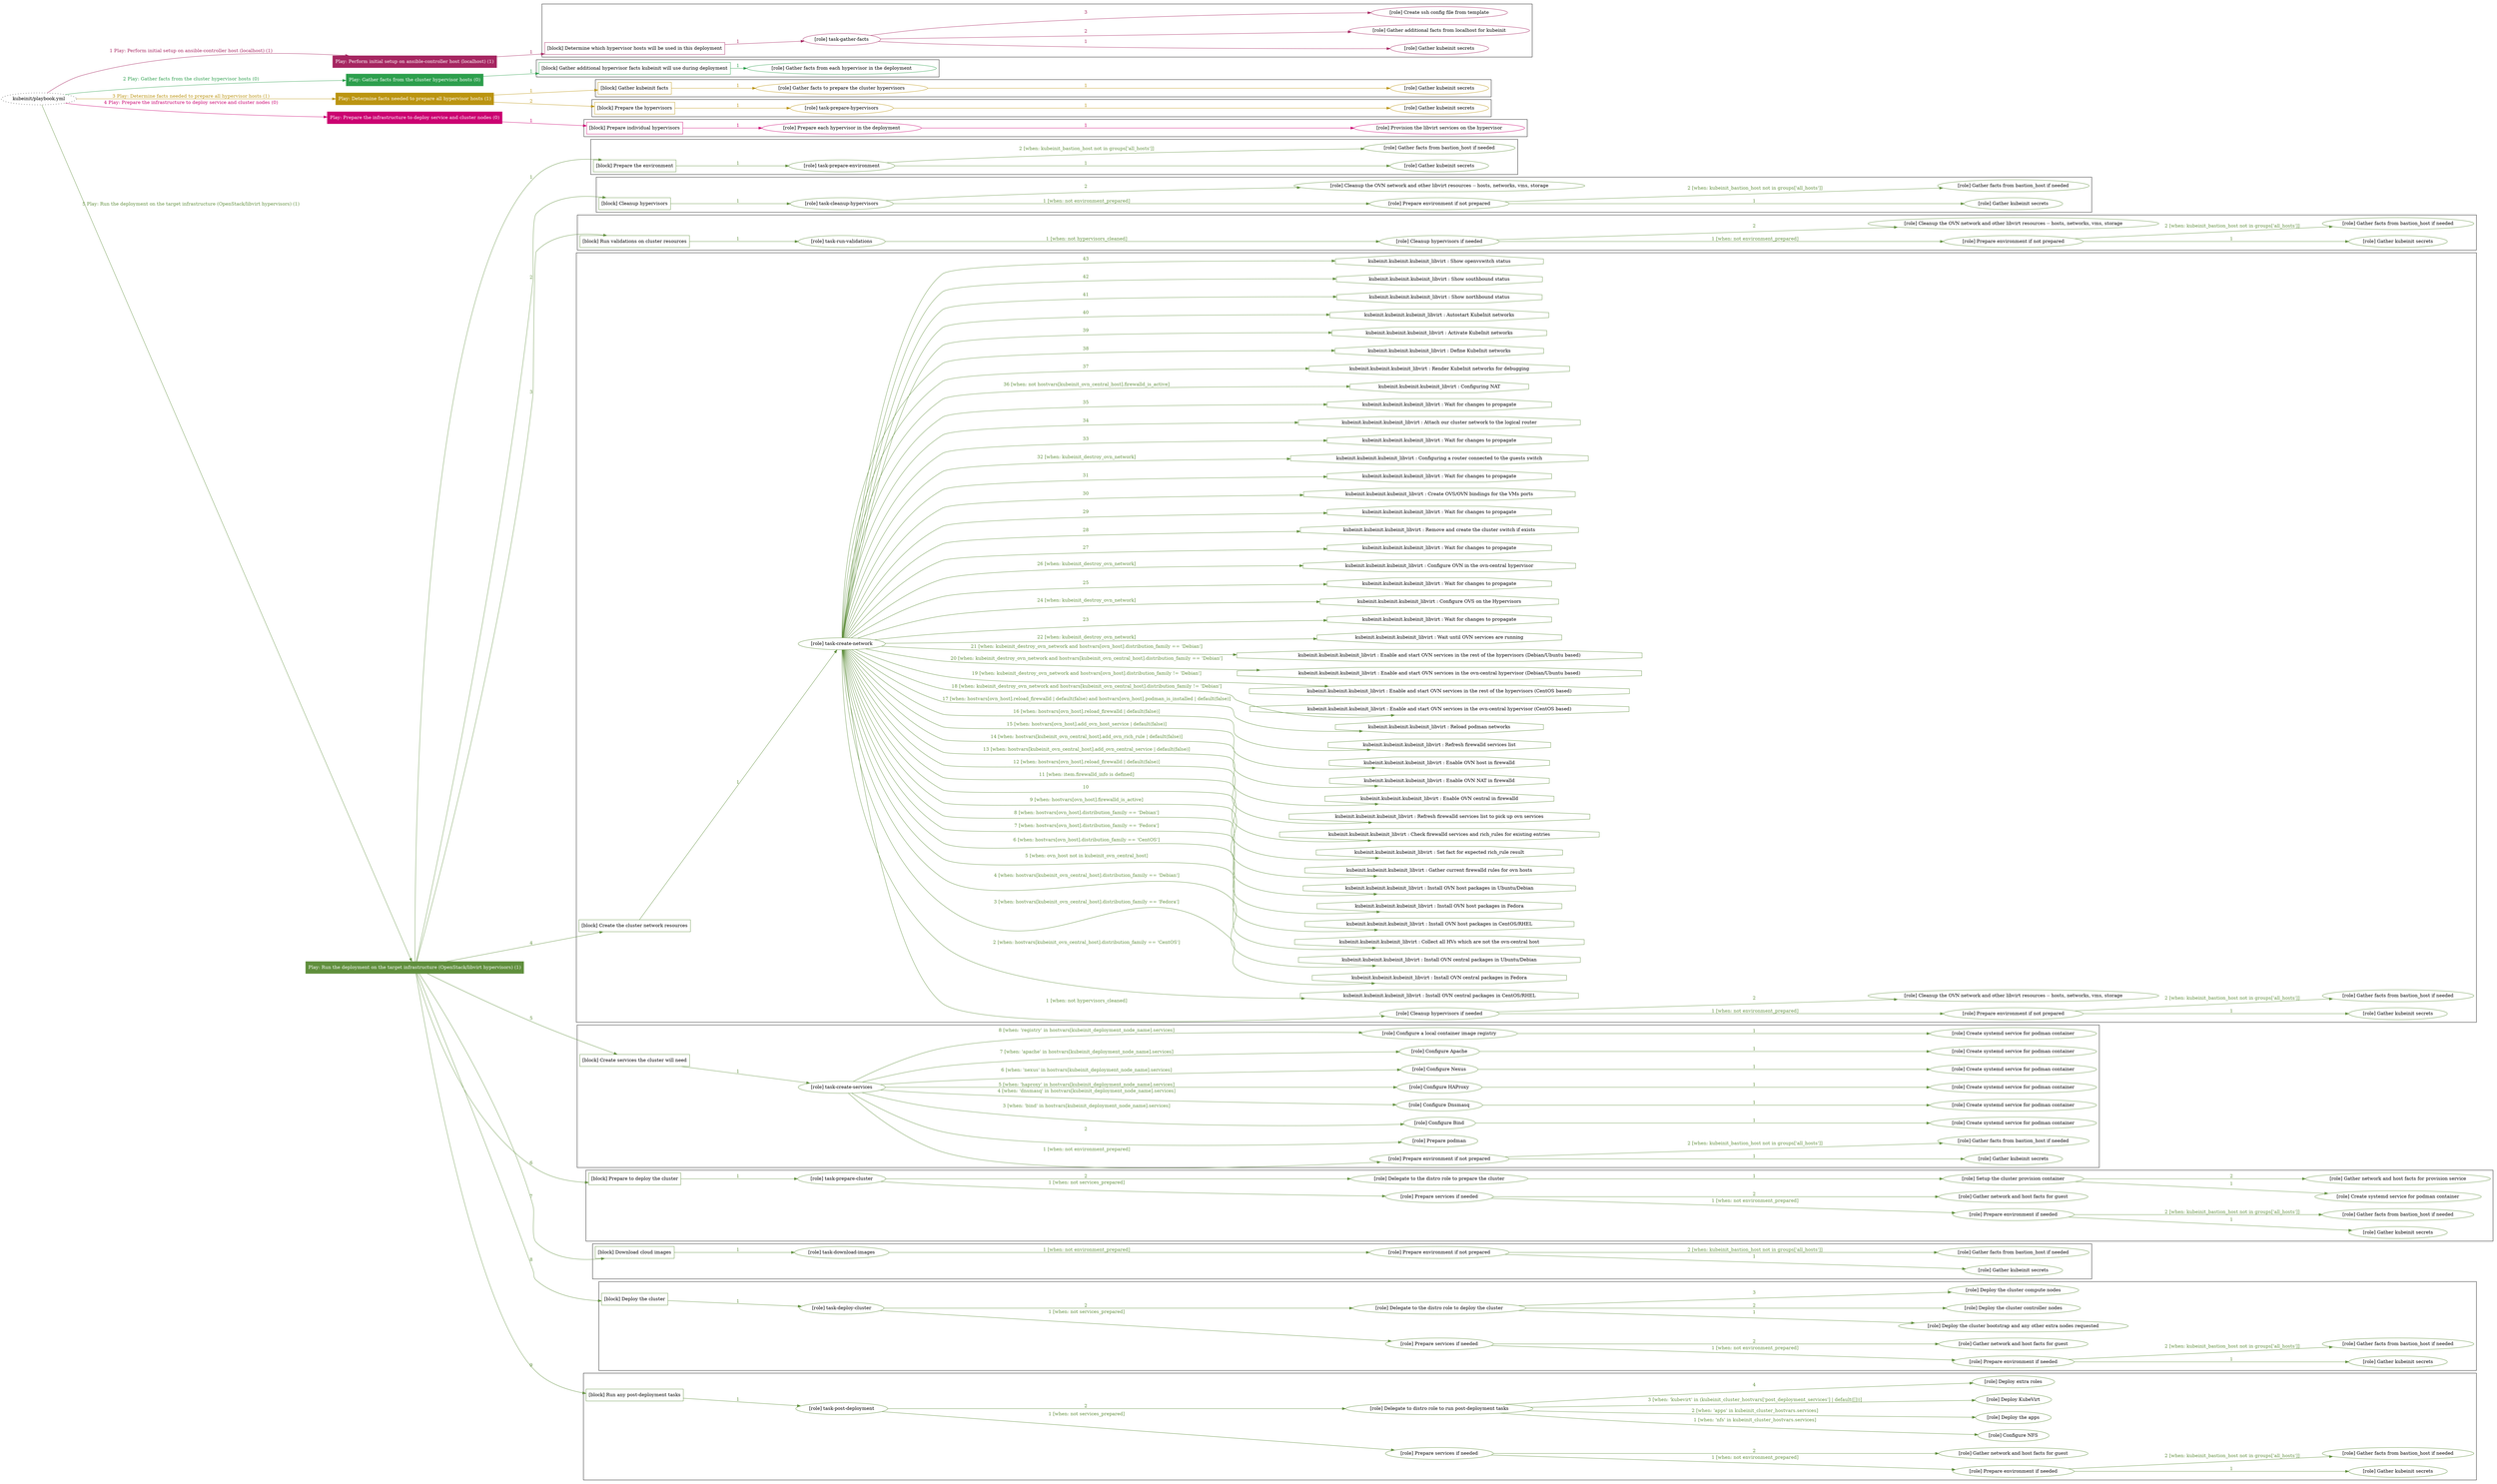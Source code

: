 digraph {
	graph [concentrate=true ordering=in rankdir=LR ratio=fill]
	edge [esep=5 sep=10]
	"kubeinit/playbook.yml" [URL="/home/runner/work/kubeinit/kubeinit/kubeinit/playbook.yml" id=playbook_439f0028 style=dotted]
	"kubeinit/playbook.yml" -> play_86083ed3 [label="1 Play: Perform initial setup on ansible-controller host (localhost) (1)" color="#a62661" fontcolor="#a62661" id=edge_play_86083ed3 labeltooltip="1 Play: Perform initial setup on ansible-controller host (localhost) (1)" tooltip="1 Play: Perform initial setup on ansible-controller host (localhost) (1)"]
	subgraph "Play: Perform initial setup on ansible-controller host (localhost) (1)" {
		play_86083ed3 [label="Play: Perform initial setup on ansible-controller host (localhost) (1)" URL="/home/runner/work/kubeinit/kubeinit/kubeinit/playbook.yml" color="#a62661" fontcolor="#ffffff" id=play_86083ed3 shape=box style=filled tooltip=localhost]
		play_86083ed3 -> block_a9f1befb [label=1 color="#a62661" fontcolor="#a62661" id=edge_block_a9f1befb labeltooltip=1 tooltip=1]
		subgraph cluster_block_a9f1befb {
			block_a9f1befb [label="[block] Determine which hypervisor hosts will be used in this deployment" URL="/home/runner/work/kubeinit/kubeinit/kubeinit/playbook.yml" color="#a62661" id=block_a9f1befb labeltooltip="Determine which hypervisor hosts will be used in this deployment" shape=box tooltip="Determine which hypervisor hosts will be used in this deployment"]
			block_a9f1befb -> role_5d6129e2 [label="1 " color="#a62661" fontcolor="#a62661" id=edge_role_5d6129e2 labeltooltip="1 " tooltip="1 "]
			subgraph "task-gather-facts" {
				role_5d6129e2 [label="[role] task-gather-facts" URL="/home/runner/work/kubeinit/kubeinit/kubeinit/playbook.yml" color="#a62661" id=role_5d6129e2 tooltip="task-gather-facts"]
				role_5d6129e2 -> role_e68e24fe [label="1 " color="#a62661" fontcolor="#a62661" id=edge_role_e68e24fe labeltooltip="1 " tooltip="1 "]
				subgraph "Gather kubeinit secrets" {
					role_e68e24fe [label="[role] Gather kubeinit secrets" URL="/home/runner/.ansible/collections/ansible_collections/kubeinit/kubeinit/roles/kubeinit_prepare/tasks/build_hypervisors_group.yml" color="#a62661" id=role_e68e24fe tooltip="Gather kubeinit secrets"]
				}
				role_5d6129e2 -> role_0b4bf39a [label="2 " color="#a62661" fontcolor="#a62661" id=edge_role_0b4bf39a labeltooltip="2 " tooltip="2 "]
				subgraph "Gather additional facts from localhost for kubeinit" {
					role_0b4bf39a [label="[role] Gather additional facts from localhost for kubeinit" URL="/home/runner/.ansible/collections/ansible_collections/kubeinit/kubeinit/roles/kubeinit_prepare/tasks/build_hypervisors_group.yml" color="#a62661" id=role_0b4bf39a tooltip="Gather additional facts from localhost for kubeinit"]
				}
				role_5d6129e2 -> role_05398b8c [label="3 " color="#a62661" fontcolor="#a62661" id=edge_role_05398b8c labeltooltip="3 " tooltip="3 "]
				subgraph "Create ssh config file from template" {
					role_05398b8c [label="[role] Create ssh config file from template" URL="/home/runner/.ansible/collections/ansible_collections/kubeinit/kubeinit/roles/kubeinit_prepare/tasks/build_hypervisors_group.yml" color="#a62661" id=role_05398b8c tooltip="Create ssh config file from template"]
				}
			}
		}
	}
	"kubeinit/playbook.yml" -> play_9130b46c [label="2 Play: Gather facts from the cluster hypervisor hosts (0)" color="#2d9f4d" fontcolor="#2d9f4d" id=edge_play_9130b46c labeltooltip="2 Play: Gather facts from the cluster hypervisor hosts (0)" tooltip="2 Play: Gather facts from the cluster hypervisor hosts (0)"]
	subgraph "Play: Gather facts from the cluster hypervisor hosts (0)" {
		play_9130b46c [label="Play: Gather facts from the cluster hypervisor hosts (0)" URL="/home/runner/work/kubeinit/kubeinit/kubeinit/playbook.yml" color="#2d9f4d" fontcolor="#ffffff" id=play_9130b46c shape=box style=filled tooltip="Play: Gather facts from the cluster hypervisor hosts (0)"]
		play_9130b46c -> block_50ad7249 [label=1 color="#2d9f4d" fontcolor="#2d9f4d" id=edge_block_50ad7249 labeltooltip=1 tooltip=1]
		subgraph cluster_block_50ad7249 {
			block_50ad7249 [label="[block] Gather additional hypervisor facts kubeinit will use during deployment" URL="/home/runner/work/kubeinit/kubeinit/kubeinit/playbook.yml" color="#2d9f4d" id=block_50ad7249 labeltooltip="Gather additional hypervisor facts kubeinit will use during deployment" shape=box tooltip="Gather additional hypervisor facts kubeinit will use during deployment"]
			block_50ad7249 -> role_ddf7f348 [label="1 " color="#2d9f4d" fontcolor="#2d9f4d" id=edge_role_ddf7f348 labeltooltip="1 " tooltip="1 "]
			subgraph "Gather facts from each hypervisor in the deployment" {
				role_ddf7f348 [label="[role] Gather facts from each hypervisor in the deployment" URL="/home/runner/work/kubeinit/kubeinit/kubeinit/playbook.yml" color="#2d9f4d" id=role_ddf7f348 tooltip="Gather facts from each hypervisor in the deployment"]
			}
		}
	}
	"kubeinit/playbook.yml" -> play_45f0ceba [label="3 Play: Determine facts needed to prepare all hypervisor hosts (1)" color="#bb9411" fontcolor="#bb9411" id=edge_play_45f0ceba labeltooltip="3 Play: Determine facts needed to prepare all hypervisor hosts (1)" tooltip="3 Play: Determine facts needed to prepare all hypervisor hosts (1)"]
	subgraph "Play: Determine facts needed to prepare all hypervisor hosts (1)" {
		play_45f0ceba [label="Play: Determine facts needed to prepare all hypervisor hosts (1)" URL="/home/runner/work/kubeinit/kubeinit/kubeinit/playbook.yml" color="#bb9411" fontcolor="#ffffff" id=play_45f0ceba shape=box style=filled tooltip=localhost]
		play_45f0ceba -> block_a8a08c10 [label=1 color="#bb9411" fontcolor="#bb9411" id=edge_block_a8a08c10 labeltooltip=1 tooltip=1]
		subgraph cluster_block_a8a08c10 {
			block_a8a08c10 [label="[block] Gather kubeinit facts" URL="/home/runner/work/kubeinit/kubeinit/kubeinit/playbook.yml" color="#bb9411" id=block_a8a08c10 labeltooltip="Gather kubeinit facts" shape=box tooltip="Gather kubeinit facts"]
			block_a8a08c10 -> role_1403b881 [label="1 " color="#bb9411" fontcolor="#bb9411" id=edge_role_1403b881 labeltooltip="1 " tooltip="1 "]
			subgraph "Gather facts to prepare the cluster hypervisors" {
				role_1403b881 [label="[role] Gather facts to prepare the cluster hypervisors" URL="/home/runner/work/kubeinit/kubeinit/kubeinit/playbook.yml" color="#bb9411" id=role_1403b881 tooltip="Gather facts to prepare the cluster hypervisors"]
				role_1403b881 -> role_c48b224a [label="1 " color="#bb9411" fontcolor="#bb9411" id=edge_role_c48b224a labeltooltip="1 " tooltip="1 "]
				subgraph "Gather kubeinit secrets" {
					role_c48b224a [label="[role] Gather kubeinit secrets" URL="/home/runner/.ansible/collections/ansible_collections/kubeinit/kubeinit/roles/kubeinit_prepare/tasks/gather_kubeinit_facts.yml" color="#bb9411" id=role_c48b224a tooltip="Gather kubeinit secrets"]
				}
			}
		}
		play_45f0ceba -> block_ff94e415 [label=2 color="#bb9411" fontcolor="#bb9411" id=edge_block_ff94e415 labeltooltip=2 tooltip=2]
		subgraph cluster_block_ff94e415 {
			block_ff94e415 [label="[block] Prepare the hypervisors" URL="/home/runner/work/kubeinit/kubeinit/kubeinit/playbook.yml" color="#bb9411" id=block_ff94e415 labeltooltip="Prepare the hypervisors" shape=box tooltip="Prepare the hypervisors"]
			block_ff94e415 -> role_d1aee1b1 [label="1 " color="#bb9411" fontcolor="#bb9411" id=edge_role_d1aee1b1 labeltooltip="1 " tooltip="1 "]
			subgraph "task-prepare-hypervisors" {
				role_d1aee1b1 [label="[role] task-prepare-hypervisors" URL="/home/runner/work/kubeinit/kubeinit/kubeinit/playbook.yml" color="#bb9411" id=role_d1aee1b1 tooltip="task-prepare-hypervisors"]
				role_d1aee1b1 -> role_fefd984b [label="1 " color="#bb9411" fontcolor="#bb9411" id=edge_role_fefd984b labeltooltip="1 " tooltip="1 "]
				subgraph "Gather kubeinit secrets" {
					role_fefd984b [label="[role] Gather kubeinit secrets" URL="/home/runner/.ansible/collections/ansible_collections/kubeinit/kubeinit/roles/kubeinit_prepare/tasks/gather_kubeinit_facts.yml" color="#bb9411" id=role_fefd984b tooltip="Gather kubeinit secrets"]
				}
			}
		}
	}
	"kubeinit/playbook.yml" -> play_34614f67 [label="4 Play: Prepare the infrastructure to deploy service and cluster nodes (0)" color="#cb0171" fontcolor="#cb0171" id=edge_play_34614f67 labeltooltip="4 Play: Prepare the infrastructure to deploy service and cluster nodes (0)" tooltip="4 Play: Prepare the infrastructure to deploy service and cluster nodes (0)"]
	subgraph "Play: Prepare the infrastructure to deploy service and cluster nodes (0)" {
		play_34614f67 [label="Play: Prepare the infrastructure to deploy service and cluster nodes (0)" URL="/home/runner/work/kubeinit/kubeinit/kubeinit/playbook.yml" color="#cb0171" fontcolor="#ffffff" id=play_34614f67 shape=box style=filled tooltip="Play: Prepare the infrastructure to deploy service and cluster nodes (0)"]
		play_34614f67 -> block_53ffa5cc [label=1 color="#cb0171" fontcolor="#cb0171" id=edge_block_53ffa5cc labeltooltip=1 tooltip=1]
		subgraph cluster_block_53ffa5cc {
			block_53ffa5cc [label="[block] Prepare individual hypervisors" URL="/home/runner/work/kubeinit/kubeinit/kubeinit/playbook.yml" color="#cb0171" id=block_53ffa5cc labeltooltip="Prepare individual hypervisors" shape=box tooltip="Prepare individual hypervisors"]
			block_53ffa5cc -> role_44a89ea7 [label="1 " color="#cb0171" fontcolor="#cb0171" id=edge_role_44a89ea7 labeltooltip="1 " tooltip="1 "]
			subgraph "Prepare each hypervisor in the deployment" {
				role_44a89ea7 [label="[role] Prepare each hypervisor in the deployment" URL="/home/runner/work/kubeinit/kubeinit/kubeinit/playbook.yml" color="#cb0171" id=role_44a89ea7 tooltip="Prepare each hypervisor in the deployment"]
				role_44a89ea7 -> role_73d12dce [label="1 " color="#cb0171" fontcolor="#cb0171" id=edge_role_73d12dce labeltooltip="1 " tooltip="1 "]
				subgraph "Provision the libvirt services on the hypervisor" {
					role_73d12dce [label="[role] Provision the libvirt services on the hypervisor" URL="/home/runner/.ansible/collections/ansible_collections/kubeinit/kubeinit/roles/kubeinit_prepare/tasks/prepare_hypervisor.yml" color="#cb0171" id=role_73d12dce tooltip="Provision the libvirt services on the hypervisor"]
				}
			}
		}
	}
	"kubeinit/playbook.yml" -> play_2271fa71 [label="5 Play: Run the deployment on the target infrastructure (OpenStack/libvirt hypervisors) (1)" color="#608f3d" fontcolor="#608f3d" id=edge_play_2271fa71 labeltooltip="5 Play: Run the deployment on the target infrastructure (OpenStack/libvirt hypervisors) (1)" tooltip="5 Play: Run the deployment on the target infrastructure (OpenStack/libvirt hypervisors) (1)"]
	subgraph "Play: Run the deployment on the target infrastructure (OpenStack/libvirt hypervisors) (1)" {
		play_2271fa71 [label="Play: Run the deployment on the target infrastructure (OpenStack/libvirt hypervisors) (1)" URL="/home/runner/work/kubeinit/kubeinit/kubeinit/playbook.yml" color="#608f3d" fontcolor="#ffffff" id=play_2271fa71 shape=box style=filled tooltip=localhost]
		play_2271fa71 -> block_c455ed31 [label=1 color="#608f3d" fontcolor="#608f3d" id=edge_block_c455ed31 labeltooltip=1 tooltip=1]
		subgraph cluster_block_c455ed31 {
			block_c455ed31 [label="[block] Prepare the environment" URL="/home/runner/work/kubeinit/kubeinit/kubeinit/playbook.yml" color="#608f3d" id=block_c455ed31 labeltooltip="Prepare the environment" shape=box tooltip="Prepare the environment"]
			block_c455ed31 -> role_7a185fa5 [label="1 " color="#608f3d" fontcolor="#608f3d" id=edge_role_7a185fa5 labeltooltip="1 " tooltip="1 "]
			subgraph "task-prepare-environment" {
				role_7a185fa5 [label="[role] task-prepare-environment" URL="/home/runner/work/kubeinit/kubeinit/kubeinit/playbook.yml" color="#608f3d" id=role_7a185fa5 tooltip="task-prepare-environment"]
				role_7a185fa5 -> role_b6b2ebc3 [label="1 " color="#608f3d" fontcolor="#608f3d" id=edge_role_b6b2ebc3 labeltooltip="1 " tooltip="1 "]
				subgraph "Gather kubeinit secrets" {
					role_b6b2ebc3 [label="[role] Gather kubeinit secrets" URL="/home/runner/.ansible/collections/ansible_collections/kubeinit/kubeinit/roles/kubeinit_prepare/tasks/gather_kubeinit_facts.yml" color="#608f3d" id=role_b6b2ebc3 tooltip="Gather kubeinit secrets"]
				}
				role_7a185fa5 -> role_e5821994 [label="2 [when: kubeinit_bastion_host not in groups['all_hosts']]" color="#608f3d" fontcolor="#608f3d" id=edge_role_e5821994 labeltooltip="2 [when: kubeinit_bastion_host not in groups['all_hosts']]" tooltip="2 [when: kubeinit_bastion_host not in groups['all_hosts']]"]
				subgraph "Gather facts from bastion_host if needed" {
					role_e5821994 [label="[role] Gather facts from bastion_host if needed" URL="/home/runner/.ansible/collections/ansible_collections/kubeinit/kubeinit/roles/kubeinit_prepare/tasks/main.yml" color="#608f3d" id=role_e5821994 tooltip="Gather facts from bastion_host if needed"]
				}
			}
		}
		play_2271fa71 -> block_72fe420a [label=2 color="#608f3d" fontcolor="#608f3d" id=edge_block_72fe420a labeltooltip=2 tooltip=2]
		subgraph cluster_block_72fe420a {
			block_72fe420a [label="[block] Cleanup hypervisors" URL="/home/runner/work/kubeinit/kubeinit/kubeinit/playbook.yml" color="#608f3d" id=block_72fe420a labeltooltip="Cleanup hypervisors" shape=box tooltip="Cleanup hypervisors"]
			block_72fe420a -> role_fb391259 [label="1 " color="#608f3d" fontcolor="#608f3d" id=edge_role_fb391259 labeltooltip="1 " tooltip="1 "]
			subgraph "task-cleanup-hypervisors" {
				role_fb391259 [label="[role] task-cleanup-hypervisors" URL="/home/runner/work/kubeinit/kubeinit/kubeinit/playbook.yml" color="#608f3d" id=role_fb391259 tooltip="task-cleanup-hypervisors"]
				role_fb391259 -> role_9d2f981a [label="1 [when: not environment_prepared]" color="#608f3d" fontcolor="#608f3d" id=edge_role_9d2f981a labeltooltip="1 [when: not environment_prepared]" tooltip="1 [when: not environment_prepared]"]
				subgraph "Prepare environment if not prepared" {
					role_9d2f981a [label="[role] Prepare environment if not prepared" URL="/home/runner/.ansible/collections/ansible_collections/kubeinit/kubeinit/roles/kubeinit_libvirt/tasks/cleanup_hypervisors.yml" color="#608f3d" id=role_9d2f981a tooltip="Prepare environment if not prepared"]
					role_9d2f981a -> role_d74a41cf [label="1 " color="#608f3d" fontcolor="#608f3d" id=edge_role_d74a41cf labeltooltip="1 " tooltip="1 "]
					subgraph "Gather kubeinit secrets" {
						role_d74a41cf [label="[role] Gather kubeinit secrets" URL="/home/runner/.ansible/collections/ansible_collections/kubeinit/kubeinit/roles/kubeinit_prepare/tasks/gather_kubeinit_facts.yml" color="#608f3d" id=role_d74a41cf tooltip="Gather kubeinit secrets"]
					}
					role_9d2f981a -> role_37f0e9a5 [label="2 [when: kubeinit_bastion_host not in groups['all_hosts']]" color="#608f3d" fontcolor="#608f3d" id=edge_role_37f0e9a5 labeltooltip="2 [when: kubeinit_bastion_host not in groups['all_hosts']]" tooltip="2 [when: kubeinit_bastion_host not in groups['all_hosts']]"]
					subgraph "Gather facts from bastion_host if needed" {
						role_37f0e9a5 [label="[role] Gather facts from bastion_host if needed" URL="/home/runner/.ansible/collections/ansible_collections/kubeinit/kubeinit/roles/kubeinit_prepare/tasks/main.yml" color="#608f3d" id=role_37f0e9a5 tooltip="Gather facts from bastion_host if needed"]
					}
				}
				role_fb391259 -> role_a19b532c [label="2 " color="#608f3d" fontcolor="#608f3d" id=edge_role_a19b532c labeltooltip="2 " tooltip="2 "]
				subgraph "Cleanup the OVN network and other libvirt resources -- hosts, networks, vms, storage" {
					role_a19b532c [label="[role] Cleanup the OVN network and other libvirt resources -- hosts, networks, vms, storage" URL="/home/runner/.ansible/collections/ansible_collections/kubeinit/kubeinit/roles/kubeinit_libvirt/tasks/cleanup_hypervisors.yml" color="#608f3d" id=role_a19b532c tooltip="Cleanup the OVN network and other libvirt resources -- hosts, networks, vms, storage"]
				}
			}
		}
		play_2271fa71 -> block_27ea1b87 [label=3 color="#608f3d" fontcolor="#608f3d" id=edge_block_27ea1b87 labeltooltip=3 tooltip=3]
		subgraph cluster_block_27ea1b87 {
			block_27ea1b87 [label="[block] Run validations on cluster resources" URL="/home/runner/work/kubeinit/kubeinit/kubeinit/playbook.yml" color="#608f3d" id=block_27ea1b87 labeltooltip="Run validations on cluster resources" shape=box tooltip="Run validations on cluster resources"]
			block_27ea1b87 -> role_18bab005 [label="1 " color="#608f3d" fontcolor="#608f3d" id=edge_role_18bab005 labeltooltip="1 " tooltip="1 "]
			subgraph "task-run-validations" {
				role_18bab005 [label="[role] task-run-validations" URL="/home/runner/work/kubeinit/kubeinit/kubeinit/playbook.yml" color="#608f3d" id=role_18bab005 tooltip="task-run-validations"]
				role_18bab005 -> role_a101fd9f [label="1 [when: not hypervisors_cleaned]" color="#608f3d" fontcolor="#608f3d" id=edge_role_a101fd9f labeltooltip="1 [when: not hypervisors_cleaned]" tooltip="1 [when: not hypervisors_cleaned]"]
				subgraph "Cleanup hypervisors if needed" {
					role_a101fd9f [label="[role] Cleanup hypervisors if needed" URL="/home/runner/.ansible/collections/ansible_collections/kubeinit/kubeinit/roles/kubeinit_validations/tasks/main.yml" color="#608f3d" id=role_a101fd9f tooltip="Cleanup hypervisors if needed"]
					role_a101fd9f -> role_43bb2e94 [label="1 [when: not environment_prepared]" color="#608f3d" fontcolor="#608f3d" id=edge_role_43bb2e94 labeltooltip="1 [when: not environment_prepared]" tooltip="1 [when: not environment_prepared]"]
					subgraph "Prepare environment if not prepared" {
						role_43bb2e94 [label="[role] Prepare environment if not prepared" URL="/home/runner/.ansible/collections/ansible_collections/kubeinit/kubeinit/roles/kubeinit_libvirt/tasks/cleanup_hypervisors.yml" color="#608f3d" id=role_43bb2e94 tooltip="Prepare environment if not prepared"]
						role_43bb2e94 -> role_2d9947de [label="1 " color="#608f3d" fontcolor="#608f3d" id=edge_role_2d9947de labeltooltip="1 " tooltip="1 "]
						subgraph "Gather kubeinit secrets" {
							role_2d9947de [label="[role] Gather kubeinit secrets" URL="/home/runner/.ansible/collections/ansible_collections/kubeinit/kubeinit/roles/kubeinit_prepare/tasks/gather_kubeinit_facts.yml" color="#608f3d" id=role_2d9947de tooltip="Gather kubeinit secrets"]
						}
						role_43bb2e94 -> role_c1c329d3 [label="2 [when: kubeinit_bastion_host not in groups['all_hosts']]" color="#608f3d" fontcolor="#608f3d" id=edge_role_c1c329d3 labeltooltip="2 [when: kubeinit_bastion_host not in groups['all_hosts']]" tooltip="2 [when: kubeinit_bastion_host not in groups['all_hosts']]"]
						subgraph "Gather facts from bastion_host if needed" {
							role_c1c329d3 [label="[role] Gather facts from bastion_host if needed" URL="/home/runner/.ansible/collections/ansible_collections/kubeinit/kubeinit/roles/kubeinit_prepare/tasks/main.yml" color="#608f3d" id=role_c1c329d3 tooltip="Gather facts from bastion_host if needed"]
						}
					}
					role_a101fd9f -> role_afaea929 [label="2 " color="#608f3d" fontcolor="#608f3d" id=edge_role_afaea929 labeltooltip="2 " tooltip="2 "]
					subgraph "Cleanup the OVN network and other libvirt resources -- hosts, networks, vms, storage" {
						role_afaea929 [label="[role] Cleanup the OVN network and other libvirt resources -- hosts, networks, vms, storage" URL="/home/runner/.ansible/collections/ansible_collections/kubeinit/kubeinit/roles/kubeinit_libvirt/tasks/cleanup_hypervisors.yml" color="#608f3d" id=role_afaea929 tooltip="Cleanup the OVN network and other libvirt resources -- hosts, networks, vms, storage"]
					}
				}
			}
		}
		play_2271fa71 -> block_0903355e [label=4 color="#608f3d" fontcolor="#608f3d" id=edge_block_0903355e labeltooltip=4 tooltip=4]
		subgraph cluster_block_0903355e {
			block_0903355e [label="[block] Create the cluster network resources" URL="/home/runner/work/kubeinit/kubeinit/kubeinit/playbook.yml" color="#608f3d" id=block_0903355e labeltooltip="Create the cluster network resources" shape=box tooltip="Create the cluster network resources"]
			block_0903355e -> role_f164ceb9 [label="1 " color="#608f3d" fontcolor="#608f3d" id=edge_role_f164ceb9 labeltooltip="1 " tooltip="1 "]
			subgraph "task-create-network" {
				role_f164ceb9 [label="[role] task-create-network" URL="/home/runner/work/kubeinit/kubeinit/kubeinit/playbook.yml" color="#608f3d" id=role_f164ceb9 tooltip="task-create-network"]
				role_f164ceb9 -> role_5ed2210f [label="1 [when: not hypervisors_cleaned]" color="#608f3d" fontcolor="#608f3d" id=edge_role_5ed2210f labeltooltip="1 [when: not hypervisors_cleaned]" tooltip="1 [when: not hypervisors_cleaned]"]
				subgraph "Cleanup hypervisors if needed" {
					role_5ed2210f [label="[role] Cleanup hypervisors if needed" URL="/home/runner/.ansible/collections/ansible_collections/kubeinit/kubeinit/roles/kubeinit_libvirt/tasks/create_network.yml" color="#608f3d" id=role_5ed2210f tooltip="Cleanup hypervisors if needed"]
					role_5ed2210f -> role_3722352b [label="1 [when: not environment_prepared]" color="#608f3d" fontcolor="#608f3d" id=edge_role_3722352b labeltooltip="1 [when: not environment_prepared]" tooltip="1 [when: not environment_prepared]"]
					subgraph "Prepare environment if not prepared" {
						role_3722352b [label="[role] Prepare environment if not prepared" URL="/home/runner/.ansible/collections/ansible_collections/kubeinit/kubeinit/roles/kubeinit_libvirt/tasks/cleanup_hypervisors.yml" color="#608f3d" id=role_3722352b tooltip="Prepare environment if not prepared"]
						role_3722352b -> role_2bd22686 [label="1 " color="#608f3d" fontcolor="#608f3d" id=edge_role_2bd22686 labeltooltip="1 " tooltip="1 "]
						subgraph "Gather kubeinit secrets" {
							role_2bd22686 [label="[role] Gather kubeinit secrets" URL="/home/runner/.ansible/collections/ansible_collections/kubeinit/kubeinit/roles/kubeinit_prepare/tasks/gather_kubeinit_facts.yml" color="#608f3d" id=role_2bd22686 tooltip="Gather kubeinit secrets"]
						}
						role_3722352b -> role_75a793e5 [label="2 [when: kubeinit_bastion_host not in groups['all_hosts']]" color="#608f3d" fontcolor="#608f3d" id=edge_role_75a793e5 labeltooltip="2 [when: kubeinit_bastion_host not in groups['all_hosts']]" tooltip="2 [when: kubeinit_bastion_host not in groups['all_hosts']]"]
						subgraph "Gather facts from bastion_host if needed" {
							role_75a793e5 [label="[role] Gather facts from bastion_host if needed" URL="/home/runner/.ansible/collections/ansible_collections/kubeinit/kubeinit/roles/kubeinit_prepare/tasks/main.yml" color="#608f3d" id=role_75a793e5 tooltip="Gather facts from bastion_host if needed"]
						}
					}
					role_5ed2210f -> role_75f2a3d0 [label="2 " color="#608f3d" fontcolor="#608f3d" id=edge_role_75f2a3d0 labeltooltip="2 " tooltip="2 "]
					subgraph "Cleanup the OVN network and other libvirt resources -- hosts, networks, vms, storage" {
						role_75f2a3d0 [label="[role] Cleanup the OVN network and other libvirt resources -- hosts, networks, vms, storage" URL="/home/runner/.ansible/collections/ansible_collections/kubeinit/kubeinit/roles/kubeinit_libvirt/tasks/cleanup_hypervisors.yml" color="#608f3d" id=role_75f2a3d0 tooltip="Cleanup the OVN network and other libvirt resources -- hosts, networks, vms, storage"]
					}
				}
				task_fdf3c4fe [label="kubeinit.kubeinit.kubeinit_libvirt : Install OVN central packages in CentOS/RHEL" URL="/home/runner/.ansible/collections/ansible_collections/kubeinit/kubeinit/roles/kubeinit_libvirt/tasks/create_network.yml" color="#608f3d" id=task_fdf3c4fe shape=octagon tooltip="kubeinit.kubeinit.kubeinit_libvirt : Install OVN central packages in CentOS/RHEL"]
				role_f164ceb9 -> task_fdf3c4fe [label="2 [when: hostvars[kubeinit_ovn_central_host].distribution_family == 'CentOS']" color="#608f3d" fontcolor="#608f3d" id=edge_task_fdf3c4fe labeltooltip="2 [when: hostvars[kubeinit_ovn_central_host].distribution_family == 'CentOS']" tooltip="2 [when: hostvars[kubeinit_ovn_central_host].distribution_family == 'CentOS']"]
				task_63b72ebc [label="kubeinit.kubeinit.kubeinit_libvirt : Install OVN central packages in Fedora" URL="/home/runner/.ansible/collections/ansible_collections/kubeinit/kubeinit/roles/kubeinit_libvirt/tasks/create_network.yml" color="#608f3d" id=task_63b72ebc shape=octagon tooltip="kubeinit.kubeinit.kubeinit_libvirt : Install OVN central packages in Fedora"]
				role_f164ceb9 -> task_63b72ebc [label="3 [when: hostvars[kubeinit_ovn_central_host].distribution_family == 'Fedora']" color="#608f3d" fontcolor="#608f3d" id=edge_task_63b72ebc labeltooltip="3 [when: hostvars[kubeinit_ovn_central_host].distribution_family == 'Fedora']" tooltip="3 [when: hostvars[kubeinit_ovn_central_host].distribution_family == 'Fedora']"]
				task_8624306d [label="kubeinit.kubeinit.kubeinit_libvirt : Install OVN central packages in Ubuntu/Debian" URL="/home/runner/.ansible/collections/ansible_collections/kubeinit/kubeinit/roles/kubeinit_libvirt/tasks/create_network.yml" color="#608f3d" id=task_8624306d shape=octagon tooltip="kubeinit.kubeinit.kubeinit_libvirt : Install OVN central packages in Ubuntu/Debian"]
				role_f164ceb9 -> task_8624306d [label="4 [when: hostvars[kubeinit_ovn_central_host].distribution_family == 'Debian']" color="#608f3d" fontcolor="#608f3d" id=edge_task_8624306d labeltooltip="4 [when: hostvars[kubeinit_ovn_central_host].distribution_family == 'Debian']" tooltip="4 [when: hostvars[kubeinit_ovn_central_host].distribution_family == 'Debian']"]
				task_b5f0934e [label="kubeinit.kubeinit.kubeinit_libvirt : Collect all HVs which are not the ovn-central host" URL="/home/runner/.ansible/collections/ansible_collections/kubeinit/kubeinit/roles/kubeinit_libvirt/tasks/create_network.yml" color="#608f3d" id=task_b5f0934e shape=octagon tooltip="kubeinit.kubeinit.kubeinit_libvirt : Collect all HVs which are not the ovn-central host"]
				role_f164ceb9 -> task_b5f0934e [label="5 [when: ovn_host not in kubeinit_ovn_central_host]" color="#608f3d" fontcolor="#608f3d" id=edge_task_b5f0934e labeltooltip="5 [when: ovn_host not in kubeinit_ovn_central_host]" tooltip="5 [when: ovn_host not in kubeinit_ovn_central_host]"]
				task_5ca0bcf9 [label="kubeinit.kubeinit.kubeinit_libvirt : Install OVN host packages in CentOS/RHEL" URL="/home/runner/.ansible/collections/ansible_collections/kubeinit/kubeinit/roles/kubeinit_libvirt/tasks/create_network.yml" color="#608f3d" id=task_5ca0bcf9 shape=octagon tooltip="kubeinit.kubeinit.kubeinit_libvirt : Install OVN host packages in CentOS/RHEL"]
				role_f164ceb9 -> task_5ca0bcf9 [label="6 [when: hostvars[ovn_host].distribution_family == 'CentOS']" color="#608f3d" fontcolor="#608f3d" id=edge_task_5ca0bcf9 labeltooltip="6 [when: hostvars[ovn_host].distribution_family == 'CentOS']" tooltip="6 [when: hostvars[ovn_host].distribution_family == 'CentOS']"]
				task_c870a065 [label="kubeinit.kubeinit.kubeinit_libvirt : Install OVN host packages in Fedora" URL="/home/runner/.ansible/collections/ansible_collections/kubeinit/kubeinit/roles/kubeinit_libvirt/tasks/create_network.yml" color="#608f3d" id=task_c870a065 shape=octagon tooltip="kubeinit.kubeinit.kubeinit_libvirt : Install OVN host packages in Fedora"]
				role_f164ceb9 -> task_c870a065 [label="7 [when: hostvars[ovn_host].distribution_family == 'Fedora']" color="#608f3d" fontcolor="#608f3d" id=edge_task_c870a065 labeltooltip="7 [when: hostvars[ovn_host].distribution_family == 'Fedora']" tooltip="7 [when: hostvars[ovn_host].distribution_family == 'Fedora']"]
				task_6c52cad8 [label="kubeinit.kubeinit.kubeinit_libvirt : Install OVN host packages in Ubuntu/Debian" URL="/home/runner/.ansible/collections/ansible_collections/kubeinit/kubeinit/roles/kubeinit_libvirt/tasks/create_network.yml" color="#608f3d" id=task_6c52cad8 shape=octagon tooltip="kubeinit.kubeinit.kubeinit_libvirt : Install OVN host packages in Ubuntu/Debian"]
				role_f164ceb9 -> task_6c52cad8 [label="8 [when: hostvars[ovn_host].distribution_family == 'Debian']" color="#608f3d" fontcolor="#608f3d" id=edge_task_6c52cad8 labeltooltip="8 [when: hostvars[ovn_host].distribution_family == 'Debian']" tooltip="8 [when: hostvars[ovn_host].distribution_family == 'Debian']"]
				task_5564abec [label="kubeinit.kubeinit.kubeinit_libvirt : Gather current firewalld rules for ovn hosts" URL="/home/runner/.ansible/collections/ansible_collections/kubeinit/kubeinit/roles/kubeinit_libvirt/tasks/create_network.yml" color="#608f3d" id=task_5564abec shape=octagon tooltip="kubeinit.kubeinit.kubeinit_libvirt : Gather current firewalld rules for ovn hosts"]
				role_f164ceb9 -> task_5564abec [label="9 [when: hostvars[ovn_host].firewalld_is_active]" color="#608f3d" fontcolor="#608f3d" id=edge_task_5564abec labeltooltip="9 [when: hostvars[ovn_host].firewalld_is_active]" tooltip="9 [when: hostvars[ovn_host].firewalld_is_active]"]
				task_78b1e1ba [label="kubeinit.kubeinit.kubeinit_libvirt : Set fact for expected rich_rule result" URL="/home/runner/.ansible/collections/ansible_collections/kubeinit/kubeinit/roles/kubeinit_libvirt/tasks/create_network.yml" color="#608f3d" id=task_78b1e1ba shape=octagon tooltip="kubeinit.kubeinit.kubeinit_libvirt : Set fact for expected rich_rule result"]
				role_f164ceb9 -> task_78b1e1ba [label="10 " color="#608f3d" fontcolor="#608f3d" id=edge_task_78b1e1ba labeltooltip="10 " tooltip="10 "]
				task_39aa636f [label="kubeinit.kubeinit.kubeinit_libvirt : Check firewalld services and rich_rules for existing entries" URL="/home/runner/.ansible/collections/ansible_collections/kubeinit/kubeinit/roles/kubeinit_libvirt/tasks/create_network.yml" color="#608f3d" id=task_39aa636f shape=octagon tooltip="kubeinit.kubeinit.kubeinit_libvirt : Check firewalld services and rich_rules for existing entries"]
				role_f164ceb9 -> task_39aa636f [label="11 [when: item.firewalld_info is defined]" color="#608f3d" fontcolor="#608f3d" id=edge_task_39aa636f labeltooltip="11 [when: item.firewalld_info is defined]" tooltip="11 [when: item.firewalld_info is defined]"]
				task_fe7cb62c [label="kubeinit.kubeinit.kubeinit_libvirt : Refresh firewalld services list to pick up ovn services" URL="/home/runner/.ansible/collections/ansible_collections/kubeinit/kubeinit/roles/kubeinit_libvirt/tasks/create_network.yml" color="#608f3d" id=task_fe7cb62c shape=octagon tooltip="kubeinit.kubeinit.kubeinit_libvirt : Refresh firewalld services list to pick up ovn services"]
				role_f164ceb9 -> task_fe7cb62c [label="12 [when: hostvars[ovn_host].reload_firewalld | default(false)]" color="#608f3d" fontcolor="#608f3d" id=edge_task_fe7cb62c labeltooltip="12 [when: hostvars[ovn_host].reload_firewalld | default(false)]" tooltip="12 [when: hostvars[ovn_host].reload_firewalld | default(false)]"]
				task_cd6f4d22 [label="kubeinit.kubeinit.kubeinit_libvirt : Enable OVN central in firewalld" URL="/home/runner/.ansible/collections/ansible_collections/kubeinit/kubeinit/roles/kubeinit_libvirt/tasks/create_network.yml" color="#608f3d" id=task_cd6f4d22 shape=octagon tooltip="kubeinit.kubeinit.kubeinit_libvirt : Enable OVN central in firewalld"]
				role_f164ceb9 -> task_cd6f4d22 [label="13 [when: hostvars[kubeinit_ovn_central_host].add_ovn_central_service | default(false)]" color="#608f3d" fontcolor="#608f3d" id=edge_task_cd6f4d22 labeltooltip="13 [when: hostvars[kubeinit_ovn_central_host].add_ovn_central_service | default(false)]" tooltip="13 [when: hostvars[kubeinit_ovn_central_host].add_ovn_central_service | default(false)]"]
				task_a5020ac2 [label="kubeinit.kubeinit.kubeinit_libvirt : Enable OVN NAT in firewalld" URL="/home/runner/.ansible/collections/ansible_collections/kubeinit/kubeinit/roles/kubeinit_libvirt/tasks/create_network.yml" color="#608f3d" id=task_a5020ac2 shape=octagon tooltip="kubeinit.kubeinit.kubeinit_libvirt : Enable OVN NAT in firewalld"]
				role_f164ceb9 -> task_a5020ac2 [label="14 [when: hostvars[kubeinit_ovn_central_host].add_ovn_rich_rule | default(false)]" color="#608f3d" fontcolor="#608f3d" id=edge_task_a5020ac2 labeltooltip="14 [when: hostvars[kubeinit_ovn_central_host].add_ovn_rich_rule | default(false)]" tooltip="14 [when: hostvars[kubeinit_ovn_central_host].add_ovn_rich_rule | default(false)]"]
				task_dbbd4ec2 [label="kubeinit.kubeinit.kubeinit_libvirt : Enable OVN host in firewalld" URL="/home/runner/.ansible/collections/ansible_collections/kubeinit/kubeinit/roles/kubeinit_libvirt/tasks/create_network.yml" color="#608f3d" id=task_dbbd4ec2 shape=octagon tooltip="kubeinit.kubeinit.kubeinit_libvirt : Enable OVN host in firewalld"]
				role_f164ceb9 -> task_dbbd4ec2 [label="15 [when: hostvars[ovn_host].add_ovn_host_service | default(false)]" color="#608f3d" fontcolor="#608f3d" id=edge_task_dbbd4ec2 labeltooltip="15 [when: hostvars[ovn_host].add_ovn_host_service | default(false)]" tooltip="15 [when: hostvars[ovn_host].add_ovn_host_service | default(false)]"]
				task_51f29e88 [label="kubeinit.kubeinit.kubeinit_libvirt : Refresh firewalld services list" URL="/home/runner/.ansible/collections/ansible_collections/kubeinit/kubeinit/roles/kubeinit_libvirt/tasks/create_network.yml" color="#608f3d" id=task_51f29e88 shape=octagon tooltip="kubeinit.kubeinit.kubeinit_libvirt : Refresh firewalld services list"]
				role_f164ceb9 -> task_51f29e88 [label="16 [when: hostvars[ovn_host].reload_firewalld | default(false)]" color="#608f3d" fontcolor="#608f3d" id=edge_task_51f29e88 labeltooltip="16 [when: hostvars[ovn_host].reload_firewalld | default(false)]" tooltip="16 [when: hostvars[ovn_host].reload_firewalld | default(false)]"]
				task_9eccc026 [label="kubeinit.kubeinit.kubeinit_libvirt : Reload podman networks" URL="/home/runner/.ansible/collections/ansible_collections/kubeinit/kubeinit/roles/kubeinit_libvirt/tasks/create_network.yml" color="#608f3d" id=task_9eccc026 shape=octagon tooltip="kubeinit.kubeinit.kubeinit_libvirt : Reload podman networks"]
				role_f164ceb9 -> task_9eccc026 [label="17 [when: hostvars[ovn_host].reload_firewalld | default(false) and hostvars[ovn_host].podman_is_installed | default(false)]" color="#608f3d" fontcolor="#608f3d" id=edge_task_9eccc026 labeltooltip="17 [when: hostvars[ovn_host].reload_firewalld | default(false) and hostvars[ovn_host].podman_is_installed | default(false)]" tooltip="17 [when: hostvars[ovn_host].reload_firewalld | default(false) and hostvars[ovn_host].podman_is_installed | default(false)]"]
				task_5c1652d2 [label="kubeinit.kubeinit.kubeinit_libvirt : Enable and start OVN services in the ovn-central hypervisor (CentOS based)" URL="/home/runner/.ansible/collections/ansible_collections/kubeinit/kubeinit/roles/kubeinit_libvirt/tasks/create_network.yml" color="#608f3d" id=task_5c1652d2 shape=octagon tooltip="kubeinit.kubeinit.kubeinit_libvirt : Enable and start OVN services in the ovn-central hypervisor (CentOS based)"]
				role_f164ceb9 -> task_5c1652d2 [label="18 [when: kubeinit_destroy_ovn_network and hostvars[kubeinit_ovn_central_host].distribution_family != 'Debian']" color="#608f3d" fontcolor="#608f3d" id=edge_task_5c1652d2 labeltooltip="18 [when: kubeinit_destroy_ovn_network and hostvars[kubeinit_ovn_central_host].distribution_family != 'Debian']" tooltip="18 [when: kubeinit_destroy_ovn_network and hostvars[kubeinit_ovn_central_host].distribution_family != 'Debian']"]
				task_df6b645f [label="kubeinit.kubeinit.kubeinit_libvirt : Enable and start OVN services in the rest of the hypervisors (CentOS based)" URL="/home/runner/.ansible/collections/ansible_collections/kubeinit/kubeinit/roles/kubeinit_libvirt/tasks/create_network.yml" color="#608f3d" id=task_df6b645f shape=octagon tooltip="kubeinit.kubeinit.kubeinit_libvirt : Enable and start OVN services in the rest of the hypervisors (CentOS based)"]
				role_f164ceb9 -> task_df6b645f [label="19 [when: kubeinit_destroy_ovn_network and hostvars[ovn_host].distribution_family != 'Debian']" color="#608f3d" fontcolor="#608f3d" id=edge_task_df6b645f labeltooltip="19 [when: kubeinit_destroy_ovn_network and hostvars[ovn_host].distribution_family != 'Debian']" tooltip="19 [when: kubeinit_destroy_ovn_network and hostvars[ovn_host].distribution_family != 'Debian']"]
				task_7d2dc5cd [label="kubeinit.kubeinit.kubeinit_libvirt : Enable and start OVN services in the ovn-central hypervisor (Debian/Ubuntu based)" URL="/home/runner/.ansible/collections/ansible_collections/kubeinit/kubeinit/roles/kubeinit_libvirt/tasks/create_network.yml" color="#608f3d" id=task_7d2dc5cd shape=octagon tooltip="kubeinit.kubeinit.kubeinit_libvirt : Enable and start OVN services in the ovn-central hypervisor (Debian/Ubuntu based)"]
				role_f164ceb9 -> task_7d2dc5cd [label="20 [when: kubeinit_destroy_ovn_network and hostvars[kubeinit_ovn_central_host].distribution_family == 'Debian']" color="#608f3d" fontcolor="#608f3d" id=edge_task_7d2dc5cd labeltooltip="20 [when: kubeinit_destroy_ovn_network and hostvars[kubeinit_ovn_central_host].distribution_family == 'Debian']" tooltip="20 [when: kubeinit_destroy_ovn_network and hostvars[kubeinit_ovn_central_host].distribution_family == 'Debian']"]
				task_65ddbd03 [label="kubeinit.kubeinit.kubeinit_libvirt : Enable and start OVN services in the rest of the hypervisors (Debian/Ubuntu based)" URL="/home/runner/.ansible/collections/ansible_collections/kubeinit/kubeinit/roles/kubeinit_libvirt/tasks/create_network.yml" color="#608f3d" id=task_65ddbd03 shape=octagon tooltip="kubeinit.kubeinit.kubeinit_libvirt : Enable and start OVN services in the rest of the hypervisors (Debian/Ubuntu based)"]
				role_f164ceb9 -> task_65ddbd03 [label="21 [when: kubeinit_destroy_ovn_network and hostvars[ovn_host].distribution_family == 'Debian']" color="#608f3d" fontcolor="#608f3d" id=edge_task_65ddbd03 labeltooltip="21 [when: kubeinit_destroy_ovn_network and hostvars[ovn_host].distribution_family == 'Debian']" tooltip="21 [when: kubeinit_destroy_ovn_network and hostvars[ovn_host].distribution_family == 'Debian']"]
				task_d53b67bc [label="kubeinit.kubeinit.kubeinit_libvirt : Wait until OVN services are running" URL="/home/runner/.ansible/collections/ansible_collections/kubeinit/kubeinit/roles/kubeinit_libvirt/tasks/create_network.yml" color="#608f3d" id=task_d53b67bc shape=octagon tooltip="kubeinit.kubeinit.kubeinit_libvirt : Wait until OVN services are running"]
				role_f164ceb9 -> task_d53b67bc [label="22 [when: kubeinit_destroy_ovn_network]" color="#608f3d" fontcolor="#608f3d" id=edge_task_d53b67bc labeltooltip="22 [when: kubeinit_destroy_ovn_network]" tooltip="22 [when: kubeinit_destroy_ovn_network]"]
				task_692d16be [label="kubeinit.kubeinit.kubeinit_libvirt : Wait for changes to propagate" URL="/home/runner/.ansible/collections/ansible_collections/kubeinit/kubeinit/roles/kubeinit_libvirt/tasks/create_network.yml" color="#608f3d" id=task_692d16be shape=octagon tooltip="kubeinit.kubeinit.kubeinit_libvirt : Wait for changes to propagate"]
				role_f164ceb9 -> task_692d16be [label="23 " color="#608f3d" fontcolor="#608f3d" id=edge_task_692d16be labeltooltip="23 " tooltip="23 "]
				task_bd506075 [label="kubeinit.kubeinit.kubeinit_libvirt : Configure OVS on the Hypervisors" URL="/home/runner/.ansible/collections/ansible_collections/kubeinit/kubeinit/roles/kubeinit_libvirt/tasks/create_network.yml" color="#608f3d" id=task_bd506075 shape=octagon tooltip="kubeinit.kubeinit.kubeinit_libvirt : Configure OVS on the Hypervisors"]
				role_f164ceb9 -> task_bd506075 [label="24 [when: kubeinit_destroy_ovn_network]" color="#608f3d" fontcolor="#608f3d" id=edge_task_bd506075 labeltooltip="24 [when: kubeinit_destroy_ovn_network]" tooltip="24 [when: kubeinit_destroy_ovn_network]"]
				task_143ff773 [label="kubeinit.kubeinit.kubeinit_libvirt : Wait for changes to propagate" URL="/home/runner/.ansible/collections/ansible_collections/kubeinit/kubeinit/roles/kubeinit_libvirt/tasks/create_network.yml" color="#608f3d" id=task_143ff773 shape=octagon tooltip="kubeinit.kubeinit.kubeinit_libvirt : Wait for changes to propagate"]
				role_f164ceb9 -> task_143ff773 [label="25 " color="#608f3d" fontcolor="#608f3d" id=edge_task_143ff773 labeltooltip="25 " tooltip="25 "]
				task_ebf4acc5 [label="kubeinit.kubeinit.kubeinit_libvirt : Configure OVN in the ovn-central hypervisor" URL="/home/runner/.ansible/collections/ansible_collections/kubeinit/kubeinit/roles/kubeinit_libvirt/tasks/create_network.yml" color="#608f3d" id=task_ebf4acc5 shape=octagon tooltip="kubeinit.kubeinit.kubeinit_libvirt : Configure OVN in the ovn-central hypervisor"]
				role_f164ceb9 -> task_ebf4acc5 [label="26 [when: kubeinit_destroy_ovn_network]" color="#608f3d" fontcolor="#608f3d" id=edge_task_ebf4acc5 labeltooltip="26 [when: kubeinit_destroy_ovn_network]" tooltip="26 [when: kubeinit_destroy_ovn_network]"]
				task_6ad1d663 [label="kubeinit.kubeinit.kubeinit_libvirt : Wait for changes to propagate" URL="/home/runner/.ansible/collections/ansible_collections/kubeinit/kubeinit/roles/kubeinit_libvirt/tasks/create_network.yml" color="#608f3d" id=task_6ad1d663 shape=octagon tooltip="kubeinit.kubeinit.kubeinit_libvirt : Wait for changes to propagate"]
				role_f164ceb9 -> task_6ad1d663 [label="27 " color="#608f3d" fontcolor="#608f3d" id=edge_task_6ad1d663 labeltooltip="27 " tooltip="27 "]
				task_efa4a5bf [label="kubeinit.kubeinit.kubeinit_libvirt : Remove and create the cluster switch if exists" URL="/home/runner/.ansible/collections/ansible_collections/kubeinit/kubeinit/roles/kubeinit_libvirt/tasks/create_network.yml" color="#608f3d" id=task_efa4a5bf shape=octagon tooltip="kubeinit.kubeinit.kubeinit_libvirt : Remove and create the cluster switch if exists"]
				role_f164ceb9 -> task_efa4a5bf [label="28 " color="#608f3d" fontcolor="#608f3d" id=edge_task_efa4a5bf labeltooltip="28 " tooltip="28 "]
				task_2d22dafb [label="kubeinit.kubeinit.kubeinit_libvirt : Wait for changes to propagate" URL="/home/runner/.ansible/collections/ansible_collections/kubeinit/kubeinit/roles/kubeinit_libvirt/tasks/create_network.yml" color="#608f3d" id=task_2d22dafb shape=octagon tooltip="kubeinit.kubeinit.kubeinit_libvirt : Wait for changes to propagate"]
				role_f164ceb9 -> task_2d22dafb [label="29 " color="#608f3d" fontcolor="#608f3d" id=edge_task_2d22dafb labeltooltip="29 " tooltip="29 "]
				task_9bd7103e [label="kubeinit.kubeinit.kubeinit_libvirt : Create OVS/OVN bindings for the VMs ports" URL="/home/runner/.ansible/collections/ansible_collections/kubeinit/kubeinit/roles/kubeinit_libvirt/tasks/create_network.yml" color="#608f3d" id=task_9bd7103e shape=octagon tooltip="kubeinit.kubeinit.kubeinit_libvirt : Create OVS/OVN bindings for the VMs ports"]
				role_f164ceb9 -> task_9bd7103e [label="30 " color="#608f3d" fontcolor="#608f3d" id=edge_task_9bd7103e labeltooltip="30 " tooltip="30 "]
				task_14e6a16b [label="kubeinit.kubeinit.kubeinit_libvirt : Wait for changes to propagate" URL="/home/runner/.ansible/collections/ansible_collections/kubeinit/kubeinit/roles/kubeinit_libvirt/tasks/create_network.yml" color="#608f3d" id=task_14e6a16b shape=octagon tooltip="kubeinit.kubeinit.kubeinit_libvirt : Wait for changes to propagate"]
				role_f164ceb9 -> task_14e6a16b [label="31 " color="#608f3d" fontcolor="#608f3d" id=edge_task_14e6a16b labeltooltip="31 " tooltip="31 "]
				task_e68359bd [label="kubeinit.kubeinit.kubeinit_libvirt : Configuring a router connected to the guests switch" URL="/home/runner/.ansible/collections/ansible_collections/kubeinit/kubeinit/roles/kubeinit_libvirt/tasks/create_network.yml" color="#608f3d" id=task_e68359bd shape=octagon tooltip="kubeinit.kubeinit.kubeinit_libvirt : Configuring a router connected to the guests switch"]
				role_f164ceb9 -> task_e68359bd [label="32 [when: kubeinit_destroy_ovn_network]" color="#608f3d" fontcolor="#608f3d" id=edge_task_e68359bd labeltooltip="32 [when: kubeinit_destroy_ovn_network]" tooltip="32 [when: kubeinit_destroy_ovn_network]"]
				task_35814cf8 [label="kubeinit.kubeinit.kubeinit_libvirt : Wait for changes to propagate" URL="/home/runner/.ansible/collections/ansible_collections/kubeinit/kubeinit/roles/kubeinit_libvirt/tasks/create_network.yml" color="#608f3d" id=task_35814cf8 shape=octagon tooltip="kubeinit.kubeinit.kubeinit_libvirt : Wait for changes to propagate"]
				role_f164ceb9 -> task_35814cf8 [label="33 " color="#608f3d" fontcolor="#608f3d" id=edge_task_35814cf8 labeltooltip="33 " tooltip="33 "]
				task_a3c378c0 [label="kubeinit.kubeinit.kubeinit_libvirt : Attach our cluster network to the logical router" URL="/home/runner/.ansible/collections/ansible_collections/kubeinit/kubeinit/roles/kubeinit_libvirt/tasks/create_network.yml" color="#608f3d" id=task_a3c378c0 shape=octagon tooltip="kubeinit.kubeinit.kubeinit_libvirt : Attach our cluster network to the logical router"]
				role_f164ceb9 -> task_a3c378c0 [label="34 " color="#608f3d" fontcolor="#608f3d" id=edge_task_a3c378c0 labeltooltip="34 " tooltip="34 "]
				task_3ed799cf [label="kubeinit.kubeinit.kubeinit_libvirt : Wait for changes to propagate" URL="/home/runner/.ansible/collections/ansible_collections/kubeinit/kubeinit/roles/kubeinit_libvirt/tasks/create_network.yml" color="#608f3d" id=task_3ed799cf shape=octagon tooltip="kubeinit.kubeinit.kubeinit_libvirt : Wait for changes to propagate"]
				role_f164ceb9 -> task_3ed799cf [label="35 " color="#608f3d" fontcolor="#608f3d" id=edge_task_3ed799cf labeltooltip="35 " tooltip="35 "]
				task_03d8ae7d [label="kubeinit.kubeinit.kubeinit_libvirt : Configuring NAT" URL="/home/runner/.ansible/collections/ansible_collections/kubeinit/kubeinit/roles/kubeinit_libvirt/tasks/create_network.yml" color="#608f3d" id=task_03d8ae7d shape=octagon tooltip="kubeinit.kubeinit.kubeinit_libvirt : Configuring NAT"]
				role_f164ceb9 -> task_03d8ae7d [label="36 [when: not hostvars[kubeinit_ovn_central_host].firewalld_is_active]" color="#608f3d" fontcolor="#608f3d" id=edge_task_03d8ae7d labeltooltip="36 [when: not hostvars[kubeinit_ovn_central_host].firewalld_is_active]" tooltip="36 [when: not hostvars[kubeinit_ovn_central_host].firewalld_is_active]"]
				task_3cf062d2 [label="kubeinit.kubeinit.kubeinit_libvirt : Render KubeInit networks for debugging" URL="/home/runner/.ansible/collections/ansible_collections/kubeinit/kubeinit/roles/kubeinit_libvirt/tasks/create_network.yml" color="#608f3d" id=task_3cf062d2 shape=octagon tooltip="kubeinit.kubeinit.kubeinit_libvirt : Render KubeInit networks for debugging"]
				role_f164ceb9 -> task_3cf062d2 [label="37 " color="#608f3d" fontcolor="#608f3d" id=edge_task_3cf062d2 labeltooltip="37 " tooltip="37 "]
				task_fc902dac [label="kubeinit.kubeinit.kubeinit_libvirt : Define KubeInit networks" URL="/home/runner/.ansible/collections/ansible_collections/kubeinit/kubeinit/roles/kubeinit_libvirt/tasks/create_network.yml" color="#608f3d" id=task_fc902dac shape=octagon tooltip="kubeinit.kubeinit.kubeinit_libvirt : Define KubeInit networks"]
				role_f164ceb9 -> task_fc902dac [label="38 " color="#608f3d" fontcolor="#608f3d" id=edge_task_fc902dac labeltooltip="38 " tooltip="38 "]
				task_78b50903 [label="kubeinit.kubeinit.kubeinit_libvirt : Activate KubeInit networks" URL="/home/runner/.ansible/collections/ansible_collections/kubeinit/kubeinit/roles/kubeinit_libvirt/tasks/create_network.yml" color="#608f3d" id=task_78b50903 shape=octagon tooltip="kubeinit.kubeinit.kubeinit_libvirt : Activate KubeInit networks"]
				role_f164ceb9 -> task_78b50903 [label="39 " color="#608f3d" fontcolor="#608f3d" id=edge_task_78b50903 labeltooltip="39 " tooltip="39 "]
				task_fe890e0d [label="kubeinit.kubeinit.kubeinit_libvirt : Autostart KubeInit networks" URL="/home/runner/.ansible/collections/ansible_collections/kubeinit/kubeinit/roles/kubeinit_libvirt/tasks/create_network.yml" color="#608f3d" id=task_fe890e0d shape=octagon tooltip="kubeinit.kubeinit.kubeinit_libvirt : Autostart KubeInit networks"]
				role_f164ceb9 -> task_fe890e0d [label="40 " color="#608f3d" fontcolor="#608f3d" id=edge_task_fe890e0d labeltooltip="40 " tooltip="40 "]
				task_d0e66bf4 [label="kubeinit.kubeinit.kubeinit_libvirt : Show northbound status" URL="/home/runner/.ansible/collections/ansible_collections/kubeinit/kubeinit/roles/kubeinit_libvirt/tasks/create_network.yml" color="#608f3d" id=task_d0e66bf4 shape=octagon tooltip="kubeinit.kubeinit.kubeinit_libvirt : Show northbound status"]
				role_f164ceb9 -> task_d0e66bf4 [label="41 " color="#608f3d" fontcolor="#608f3d" id=edge_task_d0e66bf4 labeltooltip="41 " tooltip="41 "]
				task_04d407ab [label="kubeinit.kubeinit.kubeinit_libvirt : Show southbound status" URL="/home/runner/.ansible/collections/ansible_collections/kubeinit/kubeinit/roles/kubeinit_libvirt/tasks/create_network.yml" color="#608f3d" id=task_04d407ab shape=octagon tooltip="kubeinit.kubeinit.kubeinit_libvirt : Show southbound status"]
				role_f164ceb9 -> task_04d407ab [label="42 " color="#608f3d" fontcolor="#608f3d" id=edge_task_04d407ab labeltooltip="42 " tooltip="42 "]
				task_fef7a6a8 [label="kubeinit.kubeinit.kubeinit_libvirt : Show openvswitch status" URL="/home/runner/.ansible/collections/ansible_collections/kubeinit/kubeinit/roles/kubeinit_libvirt/tasks/create_network.yml" color="#608f3d" id=task_fef7a6a8 shape=octagon tooltip="kubeinit.kubeinit.kubeinit_libvirt : Show openvswitch status"]
				role_f164ceb9 -> task_fef7a6a8 [label="43 " color="#608f3d" fontcolor="#608f3d" id=edge_task_fef7a6a8 labeltooltip="43 " tooltip="43 "]
			}
		}
		play_2271fa71 -> block_f2a482cd [label=5 color="#608f3d" fontcolor="#608f3d" id=edge_block_f2a482cd labeltooltip=5 tooltip=5]
		subgraph cluster_block_f2a482cd {
			block_f2a482cd [label="[block] Create services the cluster will need" URL="/home/runner/work/kubeinit/kubeinit/kubeinit/playbook.yml" color="#608f3d" id=block_f2a482cd labeltooltip="Create services the cluster will need" shape=box tooltip="Create services the cluster will need"]
			block_f2a482cd -> role_4965f1b9 [label="1 " color="#608f3d" fontcolor="#608f3d" id=edge_role_4965f1b9 labeltooltip="1 " tooltip="1 "]
			subgraph "task-create-services" {
				role_4965f1b9 [label="[role] task-create-services" URL="/home/runner/work/kubeinit/kubeinit/kubeinit/playbook.yml" color="#608f3d" id=role_4965f1b9 tooltip="task-create-services"]
				role_4965f1b9 -> role_fde10e51 [label="1 [when: not environment_prepared]" color="#608f3d" fontcolor="#608f3d" id=edge_role_fde10e51 labeltooltip="1 [when: not environment_prepared]" tooltip="1 [when: not environment_prepared]"]
				subgraph "Prepare environment if not prepared" {
					role_fde10e51 [label="[role] Prepare environment if not prepared" URL="/home/runner/.ansible/collections/ansible_collections/kubeinit/kubeinit/roles/kubeinit_services/tasks/main.yml" color="#608f3d" id=role_fde10e51 tooltip="Prepare environment if not prepared"]
					role_fde10e51 -> role_b61c0a10 [label="1 " color="#608f3d" fontcolor="#608f3d" id=edge_role_b61c0a10 labeltooltip="1 " tooltip="1 "]
					subgraph "Gather kubeinit secrets" {
						role_b61c0a10 [label="[role] Gather kubeinit secrets" URL="/home/runner/.ansible/collections/ansible_collections/kubeinit/kubeinit/roles/kubeinit_prepare/tasks/gather_kubeinit_facts.yml" color="#608f3d" id=role_b61c0a10 tooltip="Gather kubeinit secrets"]
					}
					role_fde10e51 -> role_ed86ab46 [label="2 [when: kubeinit_bastion_host not in groups['all_hosts']]" color="#608f3d" fontcolor="#608f3d" id=edge_role_ed86ab46 labeltooltip="2 [when: kubeinit_bastion_host not in groups['all_hosts']]" tooltip="2 [when: kubeinit_bastion_host not in groups['all_hosts']]"]
					subgraph "Gather facts from bastion_host if needed" {
						role_ed86ab46 [label="[role] Gather facts from bastion_host if needed" URL="/home/runner/.ansible/collections/ansible_collections/kubeinit/kubeinit/roles/kubeinit_prepare/tasks/main.yml" color="#608f3d" id=role_ed86ab46 tooltip="Gather facts from bastion_host if needed"]
					}
				}
				role_4965f1b9 -> role_e64f9852 [label="2 " color="#608f3d" fontcolor="#608f3d" id=edge_role_e64f9852 labeltooltip="2 " tooltip="2 "]
				subgraph "Prepare podman" {
					role_e64f9852 [label="[role] Prepare podman" URL="/home/runner/.ansible/collections/ansible_collections/kubeinit/kubeinit/roles/kubeinit_services/tasks/00_create_service_pod.yml" color="#608f3d" id=role_e64f9852 tooltip="Prepare podman"]
				}
				role_4965f1b9 -> role_2d42226b [label="3 [when: 'bind' in hostvars[kubeinit_deployment_node_name].services]" color="#608f3d" fontcolor="#608f3d" id=edge_role_2d42226b labeltooltip="3 [when: 'bind' in hostvars[kubeinit_deployment_node_name].services]" tooltip="3 [when: 'bind' in hostvars[kubeinit_deployment_node_name].services]"]
				subgraph "Configure Bind" {
					role_2d42226b [label="[role] Configure Bind" URL="/home/runner/.ansible/collections/ansible_collections/kubeinit/kubeinit/roles/kubeinit_services/tasks/start_services_containers.yml" color="#608f3d" id=role_2d42226b tooltip="Configure Bind"]
					role_2d42226b -> role_9f8d7658 [label="1 " color="#608f3d" fontcolor="#608f3d" id=edge_role_9f8d7658 labeltooltip="1 " tooltip="1 "]
					subgraph "Create systemd service for podman container" {
						role_9f8d7658 [label="[role] Create systemd service for podman container" URL="/home/runner/.ansible/collections/ansible_collections/kubeinit/kubeinit/roles/kubeinit_bind/tasks/main.yml" color="#608f3d" id=role_9f8d7658 tooltip="Create systemd service for podman container"]
					}
				}
				role_4965f1b9 -> role_e92f1ddc [label="4 [when: 'dnsmasq' in hostvars[kubeinit_deployment_node_name].services]" color="#608f3d" fontcolor="#608f3d" id=edge_role_e92f1ddc labeltooltip="4 [when: 'dnsmasq' in hostvars[kubeinit_deployment_node_name].services]" tooltip="4 [when: 'dnsmasq' in hostvars[kubeinit_deployment_node_name].services]"]
				subgraph "Configure Dnsmasq" {
					role_e92f1ddc [label="[role] Configure Dnsmasq" URL="/home/runner/.ansible/collections/ansible_collections/kubeinit/kubeinit/roles/kubeinit_services/tasks/start_services_containers.yml" color="#608f3d" id=role_e92f1ddc tooltip="Configure Dnsmasq"]
					role_e92f1ddc -> role_5b148abb [label="1 " color="#608f3d" fontcolor="#608f3d" id=edge_role_5b148abb labeltooltip="1 " tooltip="1 "]
					subgraph "Create systemd service for podman container" {
						role_5b148abb [label="[role] Create systemd service for podman container" URL="/home/runner/.ansible/collections/ansible_collections/kubeinit/kubeinit/roles/kubeinit_dnsmasq/tasks/main.yml" color="#608f3d" id=role_5b148abb tooltip="Create systemd service for podman container"]
					}
				}
				role_4965f1b9 -> role_e3a8651d [label="5 [when: 'haproxy' in hostvars[kubeinit_deployment_node_name].services]" color="#608f3d" fontcolor="#608f3d" id=edge_role_e3a8651d labeltooltip="5 [when: 'haproxy' in hostvars[kubeinit_deployment_node_name].services]" tooltip="5 [when: 'haproxy' in hostvars[kubeinit_deployment_node_name].services]"]
				subgraph "Configure HAProxy" {
					role_e3a8651d [label="[role] Configure HAProxy" URL="/home/runner/.ansible/collections/ansible_collections/kubeinit/kubeinit/roles/kubeinit_services/tasks/start_services_containers.yml" color="#608f3d" id=role_e3a8651d tooltip="Configure HAProxy"]
					role_e3a8651d -> role_feccfc27 [label="1 " color="#608f3d" fontcolor="#608f3d" id=edge_role_feccfc27 labeltooltip="1 " tooltip="1 "]
					subgraph "Create systemd service for podman container" {
						role_feccfc27 [label="[role] Create systemd service for podman container" URL="/home/runner/.ansible/collections/ansible_collections/kubeinit/kubeinit/roles/kubeinit_haproxy/tasks/main.yml" color="#608f3d" id=role_feccfc27 tooltip="Create systemd service for podman container"]
					}
				}
				role_4965f1b9 -> role_25634c91 [label="6 [when: 'nexus' in hostvars[kubeinit_deployment_node_name].services]" color="#608f3d" fontcolor="#608f3d" id=edge_role_25634c91 labeltooltip="6 [when: 'nexus' in hostvars[kubeinit_deployment_node_name].services]" tooltip="6 [when: 'nexus' in hostvars[kubeinit_deployment_node_name].services]"]
				subgraph "Configure Nexus" {
					role_25634c91 [label="[role] Configure Nexus" URL="/home/runner/.ansible/collections/ansible_collections/kubeinit/kubeinit/roles/kubeinit_services/tasks/start_services_containers.yml" color="#608f3d" id=role_25634c91 tooltip="Configure Nexus"]
					role_25634c91 -> role_d032ccb5 [label="1 " color="#608f3d" fontcolor="#608f3d" id=edge_role_d032ccb5 labeltooltip="1 " tooltip="1 "]
					subgraph "Create systemd service for podman container" {
						role_d032ccb5 [label="[role] Create systemd service for podman container" URL="/home/runner/.ansible/collections/ansible_collections/kubeinit/kubeinit/roles/kubeinit_nexus/tasks/main.yml" color="#608f3d" id=role_d032ccb5 tooltip="Create systemd service for podman container"]
					}
				}
				role_4965f1b9 -> role_7c28c596 [label="7 [when: 'apache' in hostvars[kubeinit_deployment_node_name].services]" color="#608f3d" fontcolor="#608f3d" id=edge_role_7c28c596 labeltooltip="7 [when: 'apache' in hostvars[kubeinit_deployment_node_name].services]" tooltip="7 [when: 'apache' in hostvars[kubeinit_deployment_node_name].services]"]
				subgraph "Configure Apache" {
					role_7c28c596 [label="[role] Configure Apache" URL="/home/runner/.ansible/collections/ansible_collections/kubeinit/kubeinit/roles/kubeinit_services/tasks/start_services_containers.yml" color="#608f3d" id=role_7c28c596 tooltip="Configure Apache"]
					role_7c28c596 -> role_b75cec9f [label="1 " color="#608f3d" fontcolor="#608f3d" id=edge_role_b75cec9f labeltooltip="1 " tooltip="1 "]
					subgraph "Create systemd service for podman container" {
						role_b75cec9f [label="[role] Create systemd service for podman container" URL="/home/runner/.ansible/collections/ansible_collections/kubeinit/kubeinit/roles/kubeinit_apache/tasks/main.yml" color="#608f3d" id=role_b75cec9f tooltip="Create systemd service for podman container"]
					}
				}
				role_4965f1b9 -> role_fc4063eb [label="8 [when: 'registry' in hostvars[kubeinit_deployment_node_name].services]" color="#608f3d" fontcolor="#608f3d" id=edge_role_fc4063eb labeltooltip="8 [when: 'registry' in hostvars[kubeinit_deployment_node_name].services]" tooltip="8 [when: 'registry' in hostvars[kubeinit_deployment_node_name].services]"]
				subgraph "Configure a local container image registry" {
					role_fc4063eb [label="[role] Configure a local container image registry" URL="/home/runner/.ansible/collections/ansible_collections/kubeinit/kubeinit/roles/kubeinit_services/tasks/start_services_containers.yml" color="#608f3d" id=role_fc4063eb tooltip="Configure a local container image registry"]
					role_fc4063eb -> role_59f1c855 [label="1 " color="#608f3d" fontcolor="#608f3d" id=edge_role_59f1c855 labeltooltip="1 " tooltip="1 "]
					subgraph "Create systemd service for podman container" {
						role_59f1c855 [label="[role] Create systemd service for podman container" URL="/home/runner/.ansible/collections/ansible_collections/kubeinit/kubeinit/roles/kubeinit_registry/tasks/main.yml" color="#608f3d" id=role_59f1c855 tooltip="Create systemd service for podman container"]
					}
				}
			}
		}
		play_2271fa71 -> block_a0bfa168 [label=6 color="#608f3d" fontcolor="#608f3d" id=edge_block_a0bfa168 labeltooltip=6 tooltip=6]
		subgraph cluster_block_a0bfa168 {
			block_a0bfa168 [label="[block] Prepare to deploy the cluster" URL="/home/runner/work/kubeinit/kubeinit/kubeinit/playbook.yml" color="#608f3d" id=block_a0bfa168 labeltooltip="Prepare to deploy the cluster" shape=box tooltip="Prepare to deploy the cluster"]
			block_a0bfa168 -> role_354204f2 [label="1 " color="#608f3d" fontcolor="#608f3d" id=edge_role_354204f2 labeltooltip="1 " tooltip="1 "]
			subgraph "task-prepare-cluster" {
				role_354204f2 [label="[role] task-prepare-cluster" URL="/home/runner/work/kubeinit/kubeinit/kubeinit/playbook.yml" color="#608f3d" id=role_354204f2 tooltip="task-prepare-cluster"]
				role_354204f2 -> role_947bfd06 [label="1 [when: not services_prepared]" color="#608f3d" fontcolor="#608f3d" id=edge_role_947bfd06 labeltooltip="1 [when: not services_prepared]" tooltip="1 [when: not services_prepared]"]
				subgraph "Prepare services if needed" {
					role_947bfd06 [label="[role] Prepare services if needed" URL="/home/runner/.ansible/collections/ansible_collections/kubeinit/kubeinit/roles/kubeinit_prepare/tasks/prepare_cluster.yml" color="#608f3d" id=role_947bfd06 tooltip="Prepare services if needed"]
					role_947bfd06 -> role_7804b262 [label="1 [when: not environment_prepared]" color="#608f3d" fontcolor="#608f3d" id=edge_role_7804b262 labeltooltip="1 [when: not environment_prepared]" tooltip="1 [when: not environment_prepared]"]
					subgraph "Prepare environment if needed" {
						role_7804b262 [label="[role] Prepare environment if needed" URL="/home/runner/.ansible/collections/ansible_collections/kubeinit/kubeinit/roles/kubeinit_services/tasks/prepare_services.yml" color="#608f3d" id=role_7804b262 tooltip="Prepare environment if needed"]
						role_7804b262 -> role_fea08a83 [label="1 " color="#608f3d" fontcolor="#608f3d" id=edge_role_fea08a83 labeltooltip="1 " tooltip="1 "]
						subgraph "Gather kubeinit secrets" {
							role_fea08a83 [label="[role] Gather kubeinit secrets" URL="/home/runner/.ansible/collections/ansible_collections/kubeinit/kubeinit/roles/kubeinit_prepare/tasks/gather_kubeinit_facts.yml" color="#608f3d" id=role_fea08a83 tooltip="Gather kubeinit secrets"]
						}
						role_7804b262 -> role_fd3b1cba [label="2 [when: kubeinit_bastion_host not in groups['all_hosts']]" color="#608f3d" fontcolor="#608f3d" id=edge_role_fd3b1cba labeltooltip="2 [when: kubeinit_bastion_host not in groups['all_hosts']]" tooltip="2 [when: kubeinit_bastion_host not in groups['all_hosts']]"]
						subgraph "Gather facts from bastion_host if needed" {
							role_fd3b1cba [label="[role] Gather facts from bastion_host if needed" URL="/home/runner/.ansible/collections/ansible_collections/kubeinit/kubeinit/roles/kubeinit_prepare/tasks/main.yml" color="#608f3d" id=role_fd3b1cba tooltip="Gather facts from bastion_host if needed"]
						}
					}
					role_947bfd06 -> role_8a478401 [label="2 " color="#608f3d" fontcolor="#608f3d" id=edge_role_8a478401 labeltooltip="2 " tooltip="2 "]
					subgraph "Gather network and host facts for guest" {
						role_8a478401 [label="[role] Gather network and host facts for guest" URL="/home/runner/.ansible/collections/ansible_collections/kubeinit/kubeinit/roles/kubeinit_services/tasks/prepare_services.yml" color="#608f3d" id=role_8a478401 tooltip="Gather network and host facts for guest"]
					}
				}
				role_354204f2 -> role_2008e27c [label="2 " color="#608f3d" fontcolor="#608f3d" id=edge_role_2008e27c labeltooltip="2 " tooltip="2 "]
				subgraph "Delegate to the distro role to prepare the cluster" {
					role_2008e27c [label="[role] Delegate to the distro role to prepare the cluster" URL="/home/runner/.ansible/collections/ansible_collections/kubeinit/kubeinit/roles/kubeinit_prepare/tasks/prepare_cluster.yml" color="#608f3d" id=role_2008e27c tooltip="Delegate to the distro role to prepare the cluster"]
					role_2008e27c -> role_7cdb9433 [label="1 " color="#608f3d" fontcolor="#608f3d" id=edge_role_7cdb9433 labeltooltip="1 " tooltip="1 "]
					subgraph "Setup the cluster provision container" {
						role_7cdb9433 [label="[role] Setup the cluster provision container" URL="/home/runner/.ansible/collections/ansible_collections/kubeinit/kubeinit/roles/kubeinit_openshift/tasks/prepare_cluster.yml" color="#608f3d" id=role_7cdb9433 tooltip="Setup the cluster provision container"]
						role_7cdb9433 -> role_db0b7c28 [label="1 " color="#608f3d" fontcolor="#608f3d" id=edge_role_db0b7c28 labeltooltip="1 " tooltip="1 "]
						subgraph "Create systemd service for podman container" {
							role_db0b7c28 [label="[role] Create systemd service for podman container" URL="/home/runner/.ansible/collections/ansible_collections/kubeinit/kubeinit/roles/kubeinit_services/tasks/create_provision_container.yml" color="#608f3d" id=role_db0b7c28 tooltip="Create systemd service for podman container"]
						}
						role_7cdb9433 -> role_afc5a289 [label="2 " color="#608f3d" fontcolor="#608f3d" id=edge_role_afc5a289 labeltooltip="2 " tooltip="2 "]
						subgraph "Gather network and host facts for provision service" {
							role_afc5a289 [label="[role] Gather network and host facts for provision service" URL="/home/runner/.ansible/collections/ansible_collections/kubeinit/kubeinit/roles/kubeinit_services/tasks/create_provision_container.yml" color="#608f3d" id=role_afc5a289 tooltip="Gather network and host facts for provision service"]
						}
					}
				}
			}
		}
		play_2271fa71 -> block_c31e2d72 [label=7 color="#608f3d" fontcolor="#608f3d" id=edge_block_c31e2d72 labeltooltip=7 tooltip=7]
		subgraph cluster_block_c31e2d72 {
			block_c31e2d72 [label="[block] Download cloud images" URL="/home/runner/work/kubeinit/kubeinit/kubeinit/playbook.yml" color="#608f3d" id=block_c31e2d72 labeltooltip="Download cloud images" shape=box tooltip="Download cloud images"]
			block_c31e2d72 -> role_3ef9100f [label="1 " color="#608f3d" fontcolor="#608f3d" id=edge_role_3ef9100f labeltooltip="1 " tooltip="1 "]
			subgraph "task-download-images" {
				role_3ef9100f [label="[role] task-download-images" URL="/home/runner/work/kubeinit/kubeinit/kubeinit/playbook.yml" color="#608f3d" id=role_3ef9100f tooltip="task-download-images"]
				role_3ef9100f -> role_e1ff28f3 [label="1 [when: not environment_prepared]" color="#608f3d" fontcolor="#608f3d" id=edge_role_e1ff28f3 labeltooltip="1 [when: not environment_prepared]" tooltip="1 [when: not environment_prepared]"]
				subgraph "Prepare environment if not prepared" {
					role_e1ff28f3 [label="[role] Prepare environment if not prepared" URL="/home/runner/.ansible/collections/ansible_collections/kubeinit/kubeinit/roles/kubeinit_libvirt/tasks/download_cloud_images.yml" color="#608f3d" id=role_e1ff28f3 tooltip="Prepare environment if not prepared"]
					role_e1ff28f3 -> role_d7f5957d [label="1 " color="#608f3d" fontcolor="#608f3d" id=edge_role_d7f5957d labeltooltip="1 " tooltip="1 "]
					subgraph "Gather kubeinit secrets" {
						role_d7f5957d [label="[role] Gather kubeinit secrets" URL="/home/runner/.ansible/collections/ansible_collections/kubeinit/kubeinit/roles/kubeinit_prepare/tasks/gather_kubeinit_facts.yml" color="#608f3d" id=role_d7f5957d tooltip="Gather kubeinit secrets"]
					}
					role_e1ff28f3 -> role_73e79ed0 [label="2 [when: kubeinit_bastion_host not in groups['all_hosts']]" color="#608f3d" fontcolor="#608f3d" id=edge_role_73e79ed0 labeltooltip="2 [when: kubeinit_bastion_host not in groups['all_hosts']]" tooltip="2 [when: kubeinit_bastion_host not in groups['all_hosts']]"]
					subgraph "Gather facts from bastion_host if needed" {
						role_73e79ed0 [label="[role] Gather facts from bastion_host if needed" URL="/home/runner/.ansible/collections/ansible_collections/kubeinit/kubeinit/roles/kubeinit_prepare/tasks/main.yml" color="#608f3d" id=role_73e79ed0 tooltip="Gather facts from bastion_host if needed"]
					}
				}
			}
		}
		play_2271fa71 -> block_8a8733e4 [label=8 color="#608f3d" fontcolor="#608f3d" id=edge_block_8a8733e4 labeltooltip=8 tooltip=8]
		subgraph cluster_block_8a8733e4 {
			block_8a8733e4 [label="[block] Deploy the cluster" URL="/home/runner/work/kubeinit/kubeinit/kubeinit/playbook.yml" color="#608f3d" id=block_8a8733e4 labeltooltip="Deploy the cluster" shape=box tooltip="Deploy the cluster"]
			block_8a8733e4 -> role_20398a8e [label="1 " color="#608f3d" fontcolor="#608f3d" id=edge_role_20398a8e labeltooltip="1 " tooltip="1 "]
			subgraph "task-deploy-cluster" {
				role_20398a8e [label="[role] task-deploy-cluster" URL="/home/runner/work/kubeinit/kubeinit/kubeinit/playbook.yml" color="#608f3d" id=role_20398a8e tooltip="task-deploy-cluster"]
				role_20398a8e -> role_64c48c5c [label="1 [when: not services_prepared]" color="#608f3d" fontcolor="#608f3d" id=edge_role_64c48c5c labeltooltip="1 [when: not services_prepared]" tooltip="1 [when: not services_prepared]"]
				subgraph "Prepare services if needed" {
					role_64c48c5c [label="[role] Prepare services if needed" URL="/home/runner/.ansible/collections/ansible_collections/kubeinit/kubeinit/roles/kubeinit_prepare/tasks/deploy_cluster.yml" color="#608f3d" id=role_64c48c5c tooltip="Prepare services if needed"]
					role_64c48c5c -> role_52bb3985 [label="1 [when: not environment_prepared]" color="#608f3d" fontcolor="#608f3d" id=edge_role_52bb3985 labeltooltip="1 [when: not environment_prepared]" tooltip="1 [when: not environment_prepared]"]
					subgraph "Prepare environment if needed" {
						role_52bb3985 [label="[role] Prepare environment if needed" URL="/home/runner/.ansible/collections/ansible_collections/kubeinit/kubeinit/roles/kubeinit_services/tasks/prepare_services.yml" color="#608f3d" id=role_52bb3985 tooltip="Prepare environment if needed"]
						role_52bb3985 -> role_437ad6a1 [label="1 " color="#608f3d" fontcolor="#608f3d" id=edge_role_437ad6a1 labeltooltip="1 " tooltip="1 "]
						subgraph "Gather kubeinit secrets" {
							role_437ad6a1 [label="[role] Gather kubeinit secrets" URL="/home/runner/.ansible/collections/ansible_collections/kubeinit/kubeinit/roles/kubeinit_prepare/tasks/gather_kubeinit_facts.yml" color="#608f3d" id=role_437ad6a1 tooltip="Gather kubeinit secrets"]
						}
						role_52bb3985 -> role_8ddf249e [label="2 [when: kubeinit_bastion_host not in groups['all_hosts']]" color="#608f3d" fontcolor="#608f3d" id=edge_role_8ddf249e labeltooltip="2 [when: kubeinit_bastion_host not in groups['all_hosts']]" tooltip="2 [when: kubeinit_bastion_host not in groups['all_hosts']]"]
						subgraph "Gather facts from bastion_host if needed" {
							role_8ddf249e [label="[role] Gather facts from bastion_host if needed" URL="/home/runner/.ansible/collections/ansible_collections/kubeinit/kubeinit/roles/kubeinit_prepare/tasks/main.yml" color="#608f3d" id=role_8ddf249e tooltip="Gather facts from bastion_host if needed"]
						}
					}
					role_64c48c5c -> role_7d24abcf [label="2 " color="#608f3d" fontcolor="#608f3d" id=edge_role_7d24abcf labeltooltip="2 " tooltip="2 "]
					subgraph "Gather network and host facts for guest" {
						role_7d24abcf [label="[role] Gather network and host facts for guest" URL="/home/runner/.ansible/collections/ansible_collections/kubeinit/kubeinit/roles/kubeinit_services/tasks/prepare_services.yml" color="#608f3d" id=role_7d24abcf tooltip="Gather network and host facts for guest"]
					}
				}
				role_20398a8e -> role_31441a18 [label="2 " color="#608f3d" fontcolor="#608f3d" id=edge_role_31441a18 labeltooltip="2 " tooltip="2 "]
				subgraph "Delegate to the distro role to deploy the cluster" {
					role_31441a18 [label="[role] Delegate to the distro role to deploy the cluster" URL="/home/runner/.ansible/collections/ansible_collections/kubeinit/kubeinit/roles/kubeinit_prepare/tasks/deploy_cluster.yml" color="#608f3d" id=role_31441a18 tooltip="Delegate to the distro role to deploy the cluster"]
					role_31441a18 -> role_735cf373 [label="1 " color="#608f3d" fontcolor="#608f3d" id=edge_role_735cf373 labeltooltip="1 " tooltip="1 "]
					subgraph "Deploy the cluster bootstrap and any other extra nodes requested" {
						role_735cf373 [label="[role] Deploy the cluster bootstrap and any other extra nodes requested" URL="/home/runner/.ansible/collections/ansible_collections/kubeinit/kubeinit/roles/kubeinit_openshift/tasks/main.yml" color="#608f3d" id=role_735cf373 tooltip="Deploy the cluster bootstrap and any other extra nodes requested"]
					}
					role_31441a18 -> role_b6378b20 [label="2 " color="#608f3d" fontcolor="#608f3d" id=edge_role_b6378b20 labeltooltip="2 " tooltip="2 "]
					subgraph "Deploy the cluster controller nodes" {
						role_b6378b20 [label="[role] Deploy the cluster controller nodes" URL="/home/runner/.ansible/collections/ansible_collections/kubeinit/kubeinit/roles/kubeinit_openshift/tasks/main.yml" color="#608f3d" id=role_b6378b20 tooltip="Deploy the cluster controller nodes"]
					}
					role_31441a18 -> role_63e7d0aa [label="3 " color="#608f3d" fontcolor="#608f3d" id=edge_role_63e7d0aa labeltooltip="3 " tooltip="3 "]
					subgraph "Deploy the cluster compute nodes" {
						role_63e7d0aa [label="[role] Deploy the cluster compute nodes" URL="/home/runner/.ansible/collections/ansible_collections/kubeinit/kubeinit/roles/kubeinit_openshift/tasks/main.yml" color="#608f3d" id=role_63e7d0aa tooltip="Deploy the cluster compute nodes"]
					}
				}
			}
		}
		play_2271fa71 -> block_52879dcd [label=9 color="#608f3d" fontcolor="#608f3d" id=edge_block_52879dcd labeltooltip=9 tooltip=9]
		subgraph cluster_block_52879dcd {
			block_52879dcd [label="[block] Run any post-deployment tasks" URL="/home/runner/work/kubeinit/kubeinit/kubeinit/playbook.yml" color="#608f3d" id=block_52879dcd labeltooltip="Run any post-deployment tasks" shape=box tooltip="Run any post-deployment tasks"]
			block_52879dcd -> role_aca10f14 [label="1 " color="#608f3d" fontcolor="#608f3d" id=edge_role_aca10f14 labeltooltip="1 " tooltip="1 "]
			subgraph "task-post-deployment" {
				role_aca10f14 [label="[role] task-post-deployment" URL="/home/runner/work/kubeinit/kubeinit/kubeinit/playbook.yml" color="#608f3d" id=role_aca10f14 tooltip="task-post-deployment"]
				role_aca10f14 -> role_bf48d79a [label="1 [when: not services_prepared]" color="#608f3d" fontcolor="#608f3d" id=edge_role_bf48d79a labeltooltip="1 [when: not services_prepared]" tooltip="1 [when: not services_prepared]"]
				subgraph "Prepare services if needed" {
					role_bf48d79a [label="[role] Prepare services if needed" URL="/home/runner/.ansible/collections/ansible_collections/kubeinit/kubeinit/roles/kubeinit_prepare/tasks/post_deployment.yml" color="#608f3d" id=role_bf48d79a tooltip="Prepare services if needed"]
					role_bf48d79a -> role_932c0e18 [label="1 [when: not environment_prepared]" color="#608f3d" fontcolor="#608f3d" id=edge_role_932c0e18 labeltooltip="1 [when: not environment_prepared]" tooltip="1 [when: not environment_prepared]"]
					subgraph "Prepare environment if needed" {
						role_932c0e18 [label="[role] Prepare environment if needed" URL="/home/runner/.ansible/collections/ansible_collections/kubeinit/kubeinit/roles/kubeinit_services/tasks/prepare_services.yml" color="#608f3d" id=role_932c0e18 tooltip="Prepare environment if needed"]
						role_932c0e18 -> role_a448433e [label="1 " color="#608f3d" fontcolor="#608f3d" id=edge_role_a448433e labeltooltip="1 " tooltip="1 "]
						subgraph "Gather kubeinit secrets" {
							role_a448433e [label="[role] Gather kubeinit secrets" URL="/home/runner/.ansible/collections/ansible_collections/kubeinit/kubeinit/roles/kubeinit_prepare/tasks/gather_kubeinit_facts.yml" color="#608f3d" id=role_a448433e tooltip="Gather kubeinit secrets"]
						}
						role_932c0e18 -> role_7e900b3d [label="2 [when: kubeinit_bastion_host not in groups['all_hosts']]" color="#608f3d" fontcolor="#608f3d" id=edge_role_7e900b3d labeltooltip="2 [when: kubeinit_bastion_host not in groups['all_hosts']]" tooltip="2 [when: kubeinit_bastion_host not in groups['all_hosts']]"]
						subgraph "Gather facts from bastion_host if needed" {
							role_7e900b3d [label="[role] Gather facts from bastion_host if needed" URL="/home/runner/.ansible/collections/ansible_collections/kubeinit/kubeinit/roles/kubeinit_prepare/tasks/main.yml" color="#608f3d" id=role_7e900b3d tooltip="Gather facts from bastion_host if needed"]
						}
					}
					role_bf48d79a -> role_bd41ec56 [label="2 " color="#608f3d" fontcolor="#608f3d" id=edge_role_bd41ec56 labeltooltip="2 " tooltip="2 "]
					subgraph "Gather network and host facts for guest" {
						role_bd41ec56 [label="[role] Gather network and host facts for guest" URL="/home/runner/.ansible/collections/ansible_collections/kubeinit/kubeinit/roles/kubeinit_services/tasks/prepare_services.yml" color="#608f3d" id=role_bd41ec56 tooltip="Gather network and host facts for guest"]
					}
				}
				role_aca10f14 -> role_ad964593 [label="2 " color="#608f3d" fontcolor="#608f3d" id=edge_role_ad964593 labeltooltip="2 " tooltip="2 "]
				subgraph "Delegate to distro role to run post-deployment tasks" {
					role_ad964593 [label="[role] Delegate to distro role to run post-deployment tasks" URL="/home/runner/.ansible/collections/ansible_collections/kubeinit/kubeinit/roles/kubeinit_prepare/tasks/post_deployment.yml" color="#608f3d" id=role_ad964593 tooltip="Delegate to distro role to run post-deployment tasks"]
					role_ad964593 -> role_86fd689a [label="1 [when: 'nfs' in kubeinit_cluster_hostvars.services]" color="#608f3d" fontcolor="#608f3d" id=edge_role_86fd689a labeltooltip="1 [when: 'nfs' in kubeinit_cluster_hostvars.services]" tooltip="1 [when: 'nfs' in kubeinit_cluster_hostvars.services]"]
					subgraph "Configure NFS" {
						role_86fd689a [label="[role] Configure NFS" URL="/home/runner/.ansible/collections/ansible_collections/kubeinit/kubeinit/roles/kubeinit_openshift/tasks/post_deployment_tasks.yml" color="#608f3d" id=role_86fd689a tooltip="Configure NFS"]
					}
					role_ad964593 -> role_f2c9f597 [label="2 [when: 'apps' in kubeinit_cluster_hostvars.services]" color="#608f3d" fontcolor="#608f3d" id=edge_role_f2c9f597 labeltooltip="2 [when: 'apps' in kubeinit_cluster_hostvars.services]" tooltip="2 [when: 'apps' in kubeinit_cluster_hostvars.services]"]
					subgraph "Deploy the apps" {
						role_f2c9f597 [label="[role] Deploy the apps" URL="/home/runner/.ansible/collections/ansible_collections/kubeinit/kubeinit/roles/kubeinit_openshift/tasks/post_deployment_tasks.yml" color="#608f3d" id=role_f2c9f597 tooltip="Deploy the apps"]
					}
					role_ad964593 -> role_89a55a4c [label="3 [when: 'kubevirt' in (kubeinit_cluster_hostvars['post_deployment_services'] | default([]))]" color="#608f3d" fontcolor="#608f3d" id=edge_role_89a55a4c labeltooltip="3 [when: 'kubevirt' in (kubeinit_cluster_hostvars['post_deployment_services'] | default([]))]" tooltip="3 [when: 'kubevirt' in (kubeinit_cluster_hostvars['post_deployment_services'] | default([]))]"]
					subgraph "Deploy KubeVirt" {
						role_89a55a4c [label="[role] Deploy KubeVirt" URL="/home/runner/.ansible/collections/ansible_collections/kubeinit/kubeinit/roles/kubeinit_openshift/tasks/post_deployment_tasks.yml" color="#608f3d" id=role_89a55a4c tooltip="Deploy KubeVirt"]
					}
					role_ad964593 -> role_b62abca7 [label="4 " color="#608f3d" fontcolor="#608f3d" id=edge_role_b62abca7 labeltooltip="4 " tooltip="4 "]
					subgraph "Deploy extra roles" {
						role_b62abca7 [label="[role] Deploy extra roles" URL="/home/runner/.ansible/collections/ansible_collections/kubeinit/kubeinit/roles/kubeinit_openshift/tasks/post_deployment_tasks.yml" color="#608f3d" id=role_b62abca7 tooltip="Deploy extra roles"]
					}
				}
			}
		}
	}
}
